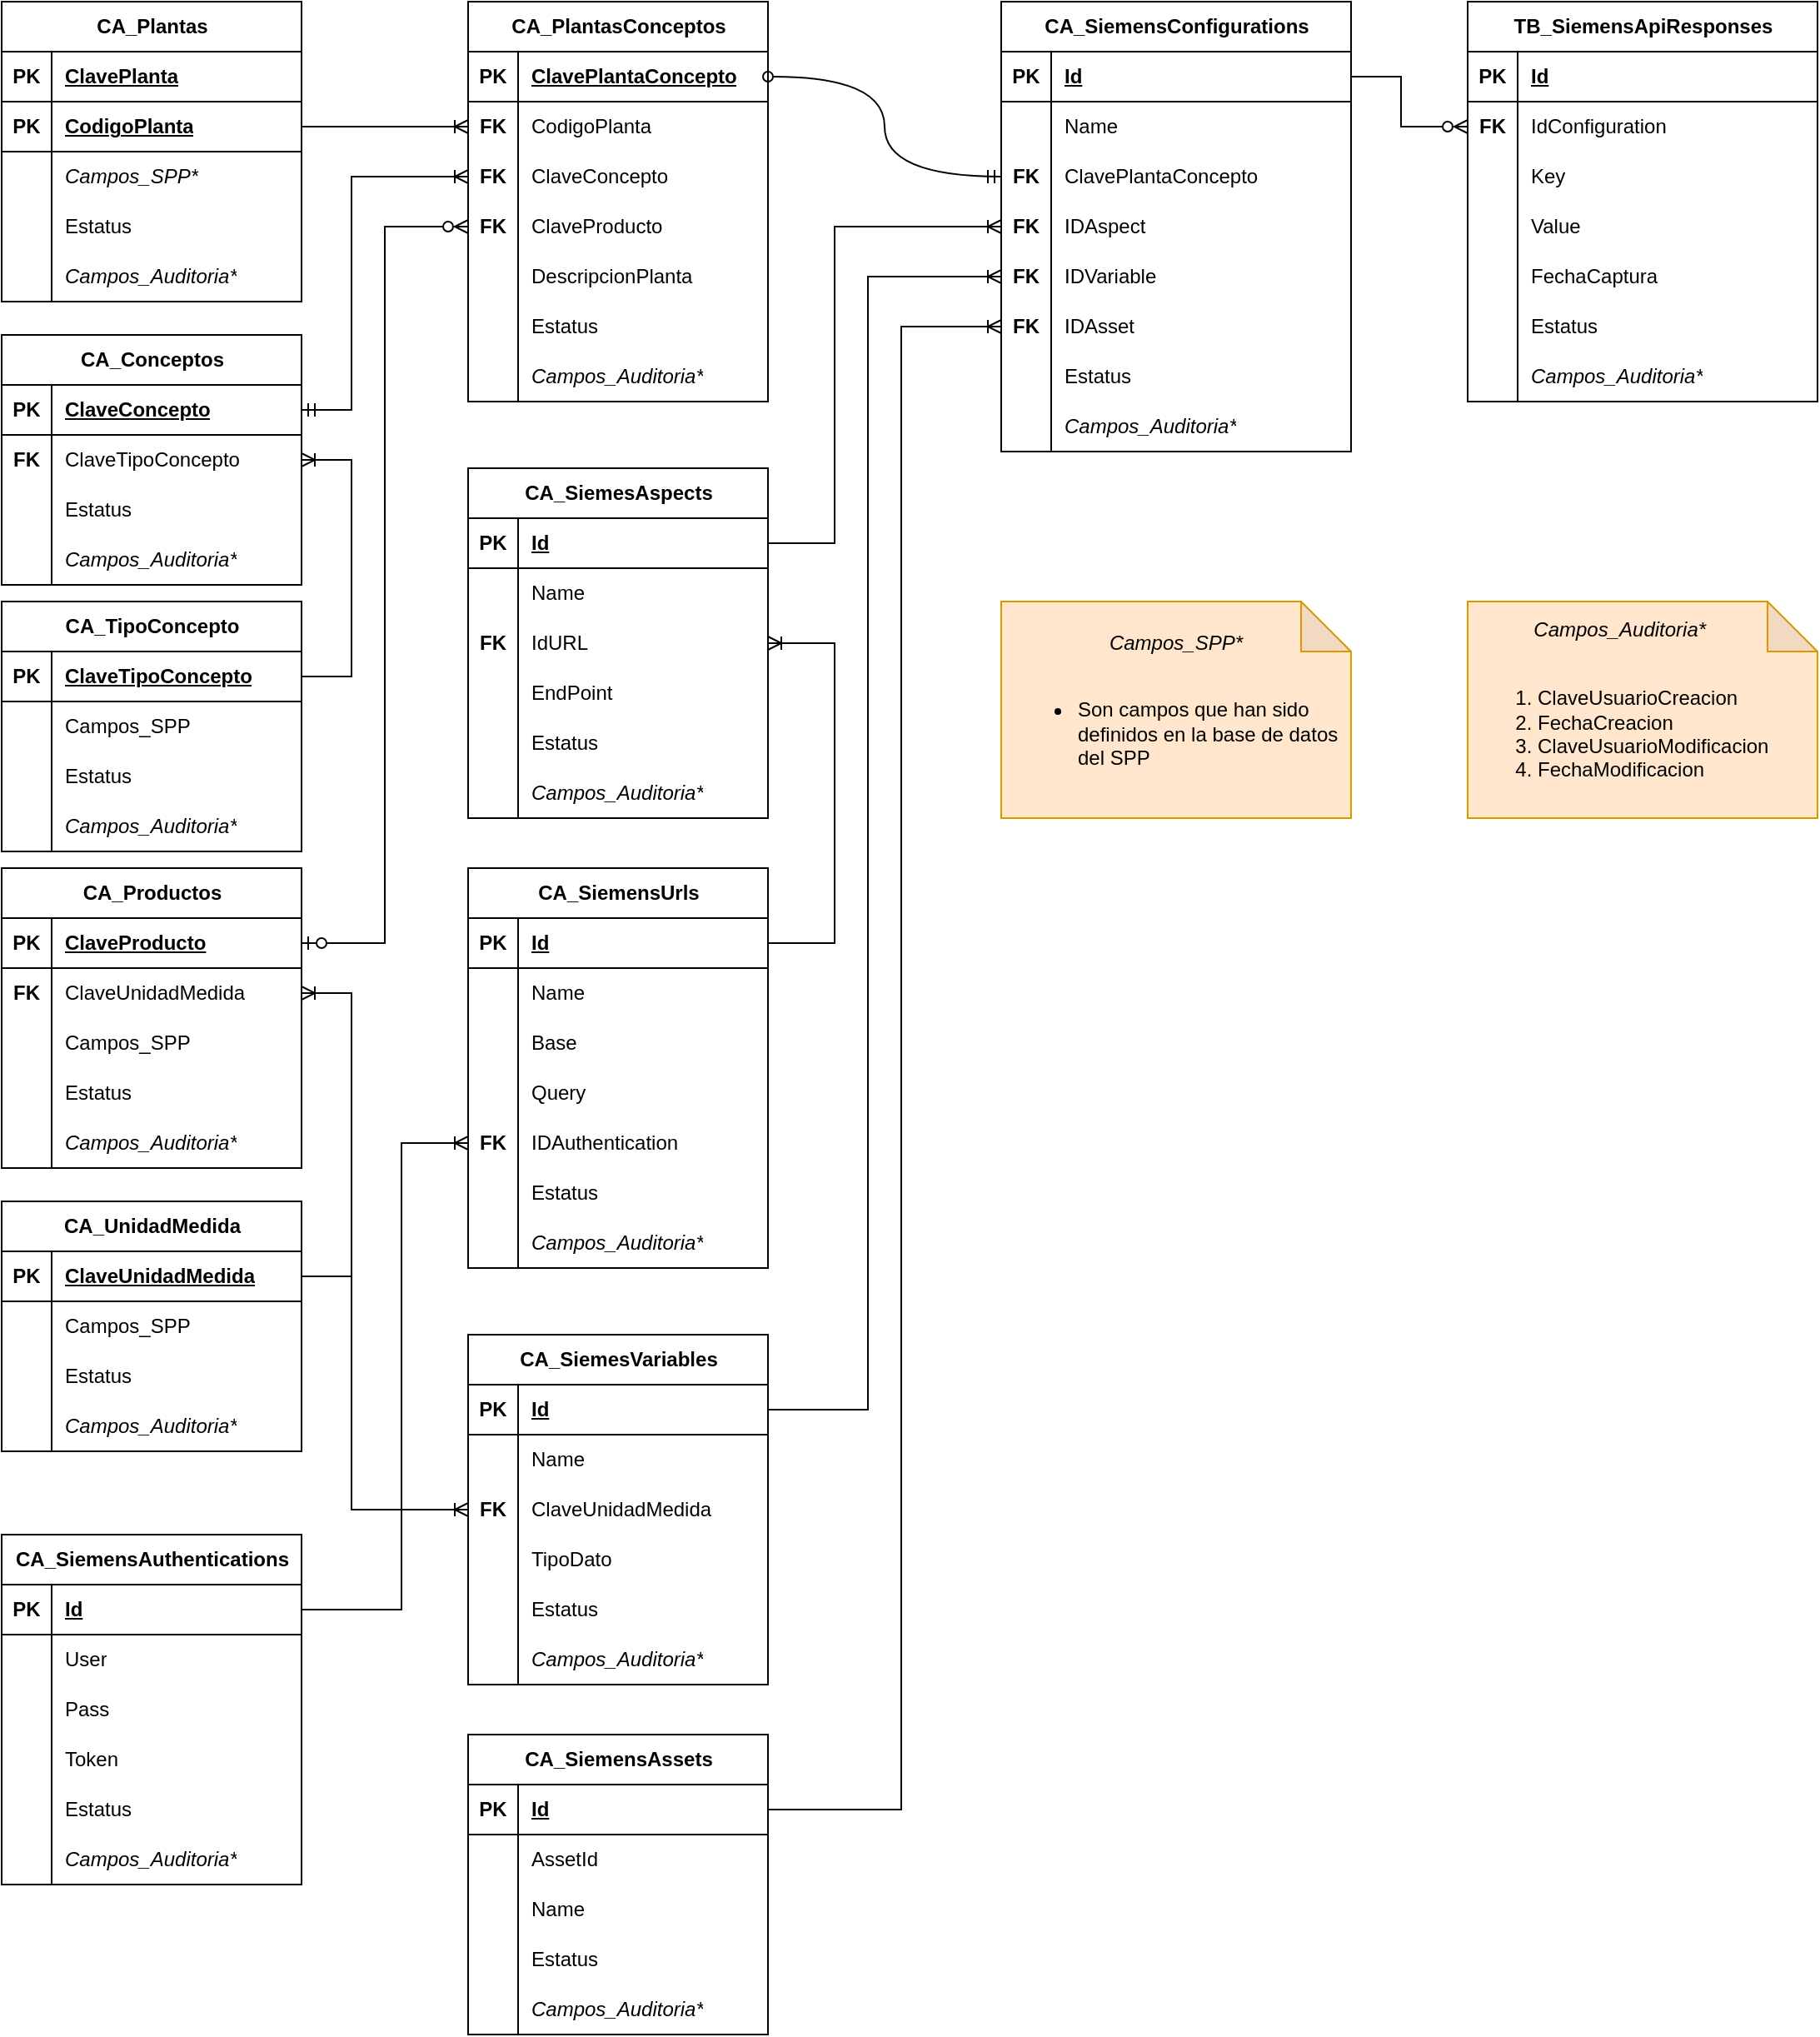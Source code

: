 <mxfile version="24.7.6">
  <diagram id="cLWz0XRwaaXMFBeByBJ3" name="Página-1">
    <mxGraphModel grid="1" page="1" gridSize="10" guides="1" tooltips="1" connect="1" arrows="1" fold="1" pageScale="1" pageWidth="1169" pageHeight="1654" math="0" shadow="0">
      <root>
        <mxCell id="0" />
        <mxCell id="1" parent="0" />
        <mxCell id="T5T2EB-pmcf0Drcwi1M4-1" value="CA_Plantas" style="shape=table;startSize=30;container=1;collapsible=1;childLayout=tableLayout;fixedRows=1;rowLines=0;fontStyle=1;align=center;resizeLast=1;html=1;" vertex="1" parent="1">
          <mxGeometry x="40" y="40" width="180" height="180" as="geometry" />
        </mxCell>
        <mxCell id="T5T2EB-pmcf0Drcwi1M4-2" value="" style="shape=tableRow;horizontal=0;startSize=0;swimlaneHead=0;swimlaneBody=0;fillColor=none;collapsible=0;dropTarget=0;points=[[0,0.5],[1,0.5]];portConstraint=eastwest;top=0;left=0;right=0;bottom=1;" vertex="1" parent="T5T2EB-pmcf0Drcwi1M4-1">
          <mxGeometry y="30" width="180" height="30" as="geometry" />
        </mxCell>
        <mxCell id="T5T2EB-pmcf0Drcwi1M4-3" value="PK" style="shape=partialRectangle;connectable=0;fillColor=none;top=0;left=0;bottom=0;right=0;fontStyle=1;overflow=hidden;whiteSpace=wrap;html=1;" vertex="1" parent="T5T2EB-pmcf0Drcwi1M4-2">
          <mxGeometry width="30" height="30" as="geometry">
            <mxRectangle width="30" height="30" as="alternateBounds" />
          </mxGeometry>
        </mxCell>
        <mxCell id="T5T2EB-pmcf0Drcwi1M4-4" value="ClavePlanta" style="shape=partialRectangle;connectable=0;fillColor=none;top=0;left=0;bottom=0;right=0;align=left;spacingLeft=6;fontStyle=5;overflow=hidden;whiteSpace=wrap;html=1;" vertex="1" parent="T5T2EB-pmcf0Drcwi1M4-2">
          <mxGeometry x="30" width="150" height="30" as="geometry">
            <mxRectangle width="150" height="30" as="alternateBounds" />
          </mxGeometry>
        </mxCell>
        <mxCell id="T5T2EB-pmcf0Drcwi1M4-171" value="" style="shape=tableRow;horizontal=0;startSize=0;swimlaneHead=0;swimlaneBody=0;fillColor=none;collapsible=0;dropTarget=0;points=[[0,0.5],[1,0.5]];portConstraint=eastwest;top=0;left=0;right=0;bottom=1;" vertex="1" parent="T5T2EB-pmcf0Drcwi1M4-1">
          <mxGeometry y="60" width="180" height="30" as="geometry" />
        </mxCell>
        <mxCell id="T5T2EB-pmcf0Drcwi1M4-172" value="PK" style="shape=partialRectangle;connectable=0;fillColor=none;top=0;left=0;bottom=0;right=0;fontStyle=1;overflow=hidden;whiteSpace=wrap;html=1;" vertex="1" parent="T5T2EB-pmcf0Drcwi1M4-171">
          <mxGeometry width="30" height="30" as="geometry">
            <mxRectangle width="30" height="30" as="alternateBounds" />
          </mxGeometry>
        </mxCell>
        <mxCell id="T5T2EB-pmcf0Drcwi1M4-173" value="CodigoPlanta" style="shape=partialRectangle;connectable=0;fillColor=none;top=0;left=0;bottom=0;right=0;align=left;spacingLeft=6;fontStyle=5;overflow=hidden;whiteSpace=wrap;html=1;" vertex="1" parent="T5T2EB-pmcf0Drcwi1M4-171">
          <mxGeometry x="30" width="150" height="30" as="geometry">
            <mxRectangle width="150" height="30" as="alternateBounds" />
          </mxGeometry>
        </mxCell>
        <mxCell id="T5T2EB-pmcf0Drcwi1M4-11" value="" style="shape=tableRow;horizontal=0;startSize=0;swimlaneHead=0;swimlaneBody=0;fillColor=none;collapsible=0;dropTarget=0;points=[[0,0.5],[1,0.5]];portConstraint=eastwest;top=0;left=0;right=0;bottom=0;" vertex="1" parent="T5T2EB-pmcf0Drcwi1M4-1">
          <mxGeometry y="90" width="180" height="30" as="geometry" />
        </mxCell>
        <mxCell id="T5T2EB-pmcf0Drcwi1M4-12" value="" style="shape=partialRectangle;connectable=0;fillColor=none;top=0;left=0;bottom=0;right=0;editable=1;overflow=hidden;whiteSpace=wrap;html=1;" vertex="1" parent="T5T2EB-pmcf0Drcwi1M4-11">
          <mxGeometry width="30" height="30" as="geometry">
            <mxRectangle width="30" height="30" as="alternateBounds" />
          </mxGeometry>
        </mxCell>
        <mxCell id="T5T2EB-pmcf0Drcwi1M4-13" value="&lt;i&gt;Campos_SPP*&lt;/i&gt;" style="shape=partialRectangle;connectable=0;fillColor=none;top=0;left=0;bottom=0;right=0;align=left;spacingLeft=6;overflow=hidden;whiteSpace=wrap;html=1;" vertex="1" parent="T5T2EB-pmcf0Drcwi1M4-11">
          <mxGeometry x="30" width="150" height="30" as="geometry">
            <mxRectangle width="150" height="30" as="alternateBounds" />
          </mxGeometry>
        </mxCell>
        <mxCell id="T5T2EB-pmcf0Drcwi1M4-15" value="" style="shape=tableRow;horizontal=0;startSize=0;swimlaneHead=0;swimlaneBody=0;fillColor=none;collapsible=0;dropTarget=0;points=[[0,0.5],[1,0.5]];portConstraint=eastwest;top=0;left=0;right=0;bottom=0;" vertex="1" parent="T5T2EB-pmcf0Drcwi1M4-1">
          <mxGeometry y="120" width="180" height="30" as="geometry" />
        </mxCell>
        <mxCell id="T5T2EB-pmcf0Drcwi1M4-16" value="" style="shape=partialRectangle;connectable=0;fillColor=none;top=0;left=0;bottom=0;right=0;editable=1;overflow=hidden;whiteSpace=wrap;html=1;" vertex="1" parent="T5T2EB-pmcf0Drcwi1M4-15">
          <mxGeometry width="30" height="30" as="geometry">
            <mxRectangle width="30" height="30" as="alternateBounds" />
          </mxGeometry>
        </mxCell>
        <mxCell id="T5T2EB-pmcf0Drcwi1M4-17" value="Estatus" style="shape=partialRectangle;connectable=0;fillColor=none;top=0;left=0;bottom=0;right=0;align=left;spacingLeft=6;overflow=hidden;whiteSpace=wrap;html=1;" vertex="1" parent="T5T2EB-pmcf0Drcwi1M4-15">
          <mxGeometry x="30" width="150" height="30" as="geometry">
            <mxRectangle width="150" height="30" as="alternateBounds" />
          </mxGeometry>
        </mxCell>
        <mxCell id="T5T2EB-pmcf0Drcwi1M4-18" value="" style="shape=tableRow;horizontal=0;startSize=0;swimlaneHead=0;swimlaneBody=0;fillColor=none;collapsible=0;dropTarget=0;points=[[0,0.5],[1,0.5]];portConstraint=eastwest;top=0;left=0;right=0;bottom=0;" vertex="1" parent="T5T2EB-pmcf0Drcwi1M4-1">
          <mxGeometry y="150" width="180" height="30" as="geometry" />
        </mxCell>
        <mxCell id="T5T2EB-pmcf0Drcwi1M4-19" value="" style="shape=partialRectangle;connectable=0;fillColor=none;top=0;left=0;bottom=0;right=0;editable=1;overflow=hidden;whiteSpace=wrap;html=1;" vertex="1" parent="T5T2EB-pmcf0Drcwi1M4-18">
          <mxGeometry width="30" height="30" as="geometry">
            <mxRectangle width="30" height="30" as="alternateBounds" />
          </mxGeometry>
        </mxCell>
        <mxCell id="T5T2EB-pmcf0Drcwi1M4-20" value="&lt;i&gt;Campos_Auditoria*&lt;/i&gt;" style="shape=partialRectangle;connectable=0;fillColor=none;top=0;left=0;bottom=0;right=0;align=left;spacingLeft=6;overflow=hidden;whiteSpace=wrap;html=1;" vertex="1" parent="T5T2EB-pmcf0Drcwi1M4-18">
          <mxGeometry x="30" width="150" height="30" as="geometry">
            <mxRectangle width="150" height="30" as="alternateBounds" />
          </mxGeometry>
        </mxCell>
        <mxCell id="T5T2EB-pmcf0Drcwi1M4-40" value="CA_Conceptos" style="shape=table;startSize=30;container=1;collapsible=1;childLayout=tableLayout;fixedRows=1;rowLines=0;fontStyle=1;align=center;resizeLast=1;html=1;" vertex="1" parent="1">
          <mxGeometry x="40" y="240" width="180" height="150" as="geometry" />
        </mxCell>
        <mxCell id="T5T2EB-pmcf0Drcwi1M4-41" value="" style="shape=tableRow;horizontal=0;startSize=0;swimlaneHead=0;swimlaneBody=0;fillColor=none;collapsible=0;dropTarget=0;points=[[0,0.5],[1,0.5]];portConstraint=eastwest;top=0;left=0;right=0;bottom=1;" vertex="1" parent="T5T2EB-pmcf0Drcwi1M4-40">
          <mxGeometry y="30" width="180" height="30" as="geometry" />
        </mxCell>
        <mxCell id="T5T2EB-pmcf0Drcwi1M4-42" value="PK" style="shape=partialRectangle;connectable=0;fillColor=none;top=0;left=0;bottom=0;right=0;fontStyle=1;overflow=hidden;whiteSpace=wrap;html=1;" vertex="1" parent="T5T2EB-pmcf0Drcwi1M4-41">
          <mxGeometry width="30" height="30" as="geometry">
            <mxRectangle width="30" height="30" as="alternateBounds" />
          </mxGeometry>
        </mxCell>
        <mxCell id="T5T2EB-pmcf0Drcwi1M4-43" value="ClaveConcepto" style="shape=partialRectangle;connectable=0;fillColor=none;top=0;left=0;bottom=0;right=0;align=left;spacingLeft=6;fontStyle=5;overflow=hidden;whiteSpace=wrap;html=1;" vertex="1" parent="T5T2EB-pmcf0Drcwi1M4-41">
          <mxGeometry x="30" width="150" height="30" as="geometry">
            <mxRectangle width="150" height="30" as="alternateBounds" />
          </mxGeometry>
        </mxCell>
        <mxCell id="T5T2EB-pmcf0Drcwi1M4-50" value="" style="shape=tableRow;horizontal=0;startSize=0;swimlaneHead=0;swimlaneBody=0;fillColor=none;collapsible=0;dropTarget=0;points=[[0,0.5],[1,0.5]];portConstraint=eastwest;top=0;left=0;right=0;bottom=0;" vertex="1" parent="T5T2EB-pmcf0Drcwi1M4-40">
          <mxGeometry y="60" width="180" height="30" as="geometry" />
        </mxCell>
        <mxCell id="T5T2EB-pmcf0Drcwi1M4-51" value="&lt;b&gt;FK&lt;/b&gt;" style="shape=partialRectangle;connectable=0;fillColor=none;top=0;left=0;bottom=0;right=0;editable=1;overflow=hidden;whiteSpace=wrap;html=1;" vertex="1" parent="T5T2EB-pmcf0Drcwi1M4-50">
          <mxGeometry width="30" height="30" as="geometry">
            <mxRectangle width="30" height="30" as="alternateBounds" />
          </mxGeometry>
        </mxCell>
        <mxCell id="T5T2EB-pmcf0Drcwi1M4-52" value="ClaveTipoConcepto" style="shape=partialRectangle;connectable=0;fillColor=none;top=0;left=0;bottom=0;right=0;align=left;spacingLeft=6;overflow=hidden;whiteSpace=wrap;html=1;" vertex="1" parent="T5T2EB-pmcf0Drcwi1M4-50">
          <mxGeometry x="30" width="150" height="30" as="geometry">
            <mxRectangle width="150" height="30" as="alternateBounds" />
          </mxGeometry>
        </mxCell>
        <mxCell id="T5T2EB-pmcf0Drcwi1M4-53" value="" style="shape=tableRow;horizontal=0;startSize=0;swimlaneHead=0;swimlaneBody=0;fillColor=none;collapsible=0;dropTarget=0;points=[[0,0.5],[1,0.5]];portConstraint=eastwest;top=0;left=0;right=0;bottom=0;" vertex="1" parent="T5T2EB-pmcf0Drcwi1M4-40">
          <mxGeometry y="90" width="180" height="30" as="geometry" />
        </mxCell>
        <mxCell id="T5T2EB-pmcf0Drcwi1M4-54" value="" style="shape=partialRectangle;connectable=0;fillColor=none;top=0;left=0;bottom=0;right=0;editable=1;overflow=hidden;whiteSpace=wrap;html=1;" vertex="1" parent="T5T2EB-pmcf0Drcwi1M4-53">
          <mxGeometry width="30" height="30" as="geometry">
            <mxRectangle width="30" height="30" as="alternateBounds" />
          </mxGeometry>
        </mxCell>
        <mxCell id="T5T2EB-pmcf0Drcwi1M4-55" value="Estatus" style="shape=partialRectangle;connectable=0;fillColor=none;top=0;left=0;bottom=0;right=0;align=left;spacingLeft=6;overflow=hidden;whiteSpace=wrap;html=1;" vertex="1" parent="T5T2EB-pmcf0Drcwi1M4-53">
          <mxGeometry x="30" width="150" height="30" as="geometry">
            <mxRectangle width="150" height="30" as="alternateBounds" />
          </mxGeometry>
        </mxCell>
        <mxCell id="T5T2EB-pmcf0Drcwi1M4-56" value="" style="shape=tableRow;horizontal=0;startSize=0;swimlaneHead=0;swimlaneBody=0;fillColor=none;collapsible=0;dropTarget=0;points=[[0,0.5],[1,0.5]];portConstraint=eastwest;top=0;left=0;right=0;bottom=0;" vertex="1" parent="T5T2EB-pmcf0Drcwi1M4-40">
          <mxGeometry y="120" width="180" height="30" as="geometry" />
        </mxCell>
        <mxCell id="T5T2EB-pmcf0Drcwi1M4-57" value="" style="shape=partialRectangle;connectable=0;fillColor=none;top=0;left=0;bottom=0;right=0;editable=1;overflow=hidden;whiteSpace=wrap;html=1;" vertex="1" parent="T5T2EB-pmcf0Drcwi1M4-56">
          <mxGeometry width="30" height="30" as="geometry">
            <mxRectangle width="30" height="30" as="alternateBounds" />
          </mxGeometry>
        </mxCell>
        <mxCell id="T5T2EB-pmcf0Drcwi1M4-58" value="&lt;i&gt;Campos_Auditoria*&lt;/i&gt;" style="shape=partialRectangle;connectable=0;fillColor=none;top=0;left=0;bottom=0;right=0;align=left;spacingLeft=6;overflow=hidden;whiteSpace=wrap;html=1;" vertex="1" parent="T5T2EB-pmcf0Drcwi1M4-56">
          <mxGeometry x="30" width="150" height="30" as="geometry">
            <mxRectangle width="150" height="30" as="alternateBounds" />
          </mxGeometry>
        </mxCell>
        <mxCell id="T5T2EB-pmcf0Drcwi1M4-60" value="CA_Productos" style="shape=table;startSize=30;container=1;collapsible=1;childLayout=tableLayout;fixedRows=1;rowLines=0;fontStyle=1;align=center;resizeLast=1;html=1;" vertex="1" parent="1">
          <mxGeometry x="40" y="560" width="180" height="180" as="geometry" />
        </mxCell>
        <mxCell id="T5T2EB-pmcf0Drcwi1M4-61" value="" style="shape=tableRow;horizontal=0;startSize=0;swimlaneHead=0;swimlaneBody=0;fillColor=none;collapsible=0;dropTarget=0;points=[[0,0.5],[1,0.5]];portConstraint=eastwest;top=0;left=0;right=0;bottom=1;" vertex="1" parent="T5T2EB-pmcf0Drcwi1M4-60">
          <mxGeometry y="30" width="180" height="30" as="geometry" />
        </mxCell>
        <mxCell id="T5T2EB-pmcf0Drcwi1M4-62" value="PK" style="shape=partialRectangle;connectable=0;fillColor=none;top=0;left=0;bottom=0;right=0;fontStyle=1;overflow=hidden;whiteSpace=wrap;html=1;" vertex="1" parent="T5T2EB-pmcf0Drcwi1M4-61">
          <mxGeometry width="30" height="30" as="geometry">
            <mxRectangle width="30" height="30" as="alternateBounds" />
          </mxGeometry>
        </mxCell>
        <mxCell id="T5T2EB-pmcf0Drcwi1M4-63" value="ClaveProducto" style="shape=partialRectangle;connectable=0;fillColor=none;top=0;left=0;bottom=0;right=0;align=left;spacingLeft=6;fontStyle=5;overflow=hidden;whiteSpace=wrap;html=1;" vertex="1" parent="T5T2EB-pmcf0Drcwi1M4-61">
          <mxGeometry x="30" width="150" height="30" as="geometry">
            <mxRectangle width="150" height="30" as="alternateBounds" />
          </mxGeometry>
        </mxCell>
        <mxCell id="T5T2EB-pmcf0Drcwi1M4-64" value="" style="shape=tableRow;horizontal=0;startSize=0;swimlaneHead=0;swimlaneBody=0;fillColor=none;collapsible=0;dropTarget=0;points=[[0,0.5],[1,0.5]];portConstraint=eastwest;top=0;left=0;right=0;bottom=0;" vertex="1" parent="T5T2EB-pmcf0Drcwi1M4-60">
          <mxGeometry y="60" width="180" height="30" as="geometry" />
        </mxCell>
        <mxCell id="T5T2EB-pmcf0Drcwi1M4-65" value="&lt;b&gt;FK&lt;/b&gt;" style="shape=partialRectangle;connectable=0;fillColor=none;top=0;left=0;bottom=0;right=0;editable=1;overflow=hidden;whiteSpace=wrap;html=1;" vertex="1" parent="T5T2EB-pmcf0Drcwi1M4-64">
          <mxGeometry width="30" height="30" as="geometry">
            <mxRectangle width="30" height="30" as="alternateBounds" />
          </mxGeometry>
        </mxCell>
        <mxCell id="T5T2EB-pmcf0Drcwi1M4-66" value="ClaveUnidadMedida" style="shape=partialRectangle;connectable=0;fillColor=none;top=0;left=0;bottom=0;right=0;align=left;spacingLeft=6;overflow=hidden;whiteSpace=wrap;html=1;" vertex="1" parent="T5T2EB-pmcf0Drcwi1M4-64">
          <mxGeometry x="30" width="150" height="30" as="geometry">
            <mxRectangle width="150" height="30" as="alternateBounds" />
          </mxGeometry>
        </mxCell>
        <mxCell id="T5T2EB-pmcf0Drcwi1M4-67" value="" style="shape=tableRow;horizontal=0;startSize=0;swimlaneHead=0;swimlaneBody=0;fillColor=none;collapsible=0;dropTarget=0;points=[[0,0.5],[1,0.5]];portConstraint=eastwest;top=0;left=0;right=0;bottom=0;" vertex="1" parent="T5T2EB-pmcf0Drcwi1M4-60">
          <mxGeometry y="90" width="180" height="30" as="geometry" />
        </mxCell>
        <mxCell id="T5T2EB-pmcf0Drcwi1M4-68" value="" style="shape=partialRectangle;connectable=0;fillColor=none;top=0;left=0;bottom=0;right=0;editable=1;overflow=hidden;whiteSpace=wrap;html=1;" vertex="1" parent="T5T2EB-pmcf0Drcwi1M4-67">
          <mxGeometry width="30" height="30" as="geometry">
            <mxRectangle width="30" height="30" as="alternateBounds" />
          </mxGeometry>
        </mxCell>
        <mxCell id="T5T2EB-pmcf0Drcwi1M4-69" value="Campos_SPP" style="shape=partialRectangle;connectable=0;fillColor=none;top=0;left=0;bottom=0;right=0;align=left;spacingLeft=6;overflow=hidden;whiteSpace=wrap;html=1;" vertex="1" parent="T5T2EB-pmcf0Drcwi1M4-67">
          <mxGeometry x="30" width="150" height="30" as="geometry">
            <mxRectangle width="150" height="30" as="alternateBounds" />
          </mxGeometry>
        </mxCell>
        <mxCell id="T5T2EB-pmcf0Drcwi1M4-70" value="" style="shape=tableRow;horizontal=0;startSize=0;swimlaneHead=0;swimlaneBody=0;fillColor=none;collapsible=0;dropTarget=0;points=[[0,0.5],[1,0.5]];portConstraint=eastwest;top=0;left=0;right=0;bottom=0;" vertex="1" parent="T5T2EB-pmcf0Drcwi1M4-60">
          <mxGeometry y="120" width="180" height="30" as="geometry" />
        </mxCell>
        <mxCell id="T5T2EB-pmcf0Drcwi1M4-71" value="" style="shape=partialRectangle;connectable=0;fillColor=none;top=0;left=0;bottom=0;right=0;editable=1;overflow=hidden;whiteSpace=wrap;html=1;" vertex="1" parent="T5T2EB-pmcf0Drcwi1M4-70">
          <mxGeometry width="30" height="30" as="geometry">
            <mxRectangle width="30" height="30" as="alternateBounds" />
          </mxGeometry>
        </mxCell>
        <mxCell id="T5T2EB-pmcf0Drcwi1M4-72" value="Estatus" style="shape=partialRectangle;connectable=0;fillColor=none;top=0;left=0;bottom=0;right=0;align=left;spacingLeft=6;overflow=hidden;whiteSpace=wrap;html=1;" vertex="1" parent="T5T2EB-pmcf0Drcwi1M4-70">
          <mxGeometry x="30" width="150" height="30" as="geometry">
            <mxRectangle width="150" height="30" as="alternateBounds" />
          </mxGeometry>
        </mxCell>
        <mxCell id="T5T2EB-pmcf0Drcwi1M4-219" value="" style="shape=tableRow;horizontal=0;startSize=0;swimlaneHead=0;swimlaneBody=0;fillColor=none;collapsible=0;dropTarget=0;points=[[0,0.5],[1,0.5]];portConstraint=eastwest;top=0;left=0;right=0;bottom=0;" vertex="1" parent="T5T2EB-pmcf0Drcwi1M4-60">
          <mxGeometry y="150" width="180" height="30" as="geometry" />
        </mxCell>
        <mxCell id="T5T2EB-pmcf0Drcwi1M4-220" value="" style="shape=partialRectangle;connectable=0;fillColor=none;top=0;left=0;bottom=0;right=0;editable=1;overflow=hidden;whiteSpace=wrap;html=1;" vertex="1" parent="T5T2EB-pmcf0Drcwi1M4-219">
          <mxGeometry width="30" height="30" as="geometry">
            <mxRectangle width="30" height="30" as="alternateBounds" />
          </mxGeometry>
        </mxCell>
        <mxCell id="T5T2EB-pmcf0Drcwi1M4-221" value="&lt;i&gt;Campos_Auditoria*&lt;/i&gt;" style="shape=partialRectangle;connectable=0;fillColor=none;top=0;left=0;bottom=0;right=0;align=left;spacingLeft=6;overflow=hidden;whiteSpace=wrap;html=1;" vertex="1" parent="T5T2EB-pmcf0Drcwi1M4-219">
          <mxGeometry x="30" width="150" height="30" as="geometry">
            <mxRectangle width="150" height="30" as="alternateBounds" />
          </mxGeometry>
        </mxCell>
        <mxCell id="T5T2EB-pmcf0Drcwi1M4-73" value="CA_SiemesAspects" style="shape=table;startSize=30;container=1;collapsible=1;childLayout=tableLayout;fixedRows=1;rowLines=0;fontStyle=1;align=center;resizeLast=1;html=1;" vertex="1" parent="1">
          <mxGeometry x="320" y="320" width="180" height="210" as="geometry" />
        </mxCell>
        <mxCell id="T5T2EB-pmcf0Drcwi1M4-74" value="" style="shape=tableRow;horizontal=0;startSize=0;swimlaneHead=0;swimlaneBody=0;fillColor=none;collapsible=0;dropTarget=0;points=[[0,0.5],[1,0.5]];portConstraint=eastwest;top=0;left=0;right=0;bottom=1;" vertex="1" parent="T5T2EB-pmcf0Drcwi1M4-73">
          <mxGeometry y="30" width="180" height="30" as="geometry" />
        </mxCell>
        <mxCell id="T5T2EB-pmcf0Drcwi1M4-75" value="PK" style="shape=partialRectangle;connectable=0;fillColor=none;top=0;left=0;bottom=0;right=0;fontStyle=1;overflow=hidden;whiteSpace=wrap;html=1;" vertex="1" parent="T5T2EB-pmcf0Drcwi1M4-74">
          <mxGeometry width="30" height="30" as="geometry">
            <mxRectangle width="30" height="30" as="alternateBounds" />
          </mxGeometry>
        </mxCell>
        <mxCell id="T5T2EB-pmcf0Drcwi1M4-76" value="Id" style="shape=partialRectangle;connectable=0;fillColor=none;top=0;left=0;bottom=0;right=0;align=left;spacingLeft=6;fontStyle=5;overflow=hidden;whiteSpace=wrap;html=1;" vertex="1" parent="T5T2EB-pmcf0Drcwi1M4-74">
          <mxGeometry x="30" width="150" height="30" as="geometry">
            <mxRectangle width="150" height="30" as="alternateBounds" />
          </mxGeometry>
        </mxCell>
        <mxCell id="T5T2EB-pmcf0Drcwi1M4-77" value="" style="shape=tableRow;horizontal=0;startSize=0;swimlaneHead=0;swimlaneBody=0;fillColor=none;collapsible=0;dropTarget=0;points=[[0,0.5],[1,0.5]];portConstraint=eastwest;top=0;left=0;right=0;bottom=0;" vertex="1" parent="T5T2EB-pmcf0Drcwi1M4-73">
          <mxGeometry y="60" width="180" height="30" as="geometry" />
        </mxCell>
        <mxCell id="T5T2EB-pmcf0Drcwi1M4-78" value="" style="shape=partialRectangle;connectable=0;fillColor=none;top=0;left=0;bottom=0;right=0;editable=1;overflow=hidden;whiteSpace=wrap;html=1;" vertex="1" parent="T5T2EB-pmcf0Drcwi1M4-77">
          <mxGeometry width="30" height="30" as="geometry">
            <mxRectangle width="30" height="30" as="alternateBounds" />
          </mxGeometry>
        </mxCell>
        <mxCell id="T5T2EB-pmcf0Drcwi1M4-79" value="Name" style="shape=partialRectangle;connectable=0;fillColor=none;top=0;left=0;bottom=0;right=0;align=left;spacingLeft=6;overflow=hidden;whiteSpace=wrap;html=1;" vertex="1" parent="T5T2EB-pmcf0Drcwi1M4-77">
          <mxGeometry x="30" width="150" height="30" as="geometry">
            <mxRectangle width="150" height="30" as="alternateBounds" />
          </mxGeometry>
        </mxCell>
        <mxCell id="AZznspk7FMUvOAzMjy1z-43" value="" style="shape=tableRow;horizontal=0;startSize=0;swimlaneHead=0;swimlaneBody=0;fillColor=none;collapsible=0;dropTarget=0;points=[[0,0.5],[1,0.5]];portConstraint=eastwest;top=0;left=0;right=0;bottom=0;" vertex="1" parent="T5T2EB-pmcf0Drcwi1M4-73">
          <mxGeometry y="90" width="180" height="30" as="geometry" />
        </mxCell>
        <mxCell id="AZznspk7FMUvOAzMjy1z-44" value="&lt;b&gt;FK&lt;/b&gt;" style="shape=partialRectangle;connectable=0;fillColor=none;top=0;left=0;bottom=0;right=0;editable=1;overflow=hidden;whiteSpace=wrap;html=1;" vertex="1" parent="AZznspk7FMUvOAzMjy1z-43">
          <mxGeometry width="30" height="30" as="geometry">
            <mxRectangle width="30" height="30" as="alternateBounds" />
          </mxGeometry>
        </mxCell>
        <mxCell id="AZznspk7FMUvOAzMjy1z-45" value="IdURL" style="shape=partialRectangle;connectable=0;fillColor=none;top=0;left=0;bottom=0;right=0;align=left;spacingLeft=6;overflow=hidden;whiteSpace=wrap;html=1;" vertex="1" parent="AZznspk7FMUvOAzMjy1z-43">
          <mxGeometry x="30" width="150" height="30" as="geometry">
            <mxRectangle width="150" height="30" as="alternateBounds" />
          </mxGeometry>
        </mxCell>
        <mxCell id="T5T2EB-pmcf0Drcwi1M4-246" value="" style="shape=tableRow;horizontal=0;startSize=0;swimlaneHead=0;swimlaneBody=0;fillColor=none;collapsible=0;dropTarget=0;points=[[0,0.5],[1,0.5]];portConstraint=eastwest;top=0;left=0;right=0;bottom=0;" vertex="1" parent="T5T2EB-pmcf0Drcwi1M4-73">
          <mxGeometry y="120" width="180" height="30" as="geometry" />
        </mxCell>
        <mxCell id="T5T2EB-pmcf0Drcwi1M4-247" value="" style="shape=partialRectangle;connectable=0;fillColor=none;top=0;left=0;bottom=0;right=0;editable=1;overflow=hidden;whiteSpace=wrap;html=1;" vertex="1" parent="T5T2EB-pmcf0Drcwi1M4-246">
          <mxGeometry width="30" height="30" as="geometry">
            <mxRectangle width="30" height="30" as="alternateBounds" />
          </mxGeometry>
        </mxCell>
        <mxCell id="T5T2EB-pmcf0Drcwi1M4-248" value="EndPoint" style="shape=partialRectangle;connectable=0;fillColor=none;top=0;left=0;bottom=0;right=0;align=left;spacingLeft=6;overflow=hidden;whiteSpace=wrap;html=1;" vertex="1" parent="T5T2EB-pmcf0Drcwi1M4-246">
          <mxGeometry x="30" width="150" height="30" as="geometry">
            <mxRectangle width="150" height="30" as="alternateBounds" />
          </mxGeometry>
        </mxCell>
        <mxCell id="T5T2EB-pmcf0Drcwi1M4-80" value="" style="shape=tableRow;horizontal=0;startSize=0;swimlaneHead=0;swimlaneBody=0;fillColor=none;collapsible=0;dropTarget=0;points=[[0,0.5],[1,0.5]];portConstraint=eastwest;top=0;left=0;right=0;bottom=0;" vertex="1" parent="T5T2EB-pmcf0Drcwi1M4-73">
          <mxGeometry y="150" width="180" height="30" as="geometry" />
        </mxCell>
        <mxCell id="T5T2EB-pmcf0Drcwi1M4-81" value="" style="shape=partialRectangle;connectable=0;fillColor=none;top=0;left=0;bottom=0;right=0;editable=1;overflow=hidden;whiteSpace=wrap;html=1;" vertex="1" parent="T5T2EB-pmcf0Drcwi1M4-80">
          <mxGeometry width="30" height="30" as="geometry">
            <mxRectangle width="30" height="30" as="alternateBounds" />
          </mxGeometry>
        </mxCell>
        <mxCell id="T5T2EB-pmcf0Drcwi1M4-82" value="Estatus" style="shape=partialRectangle;connectable=0;fillColor=none;top=0;left=0;bottom=0;right=0;align=left;spacingLeft=6;overflow=hidden;whiteSpace=wrap;html=1;" vertex="1" parent="T5T2EB-pmcf0Drcwi1M4-80">
          <mxGeometry x="30" width="150" height="30" as="geometry">
            <mxRectangle width="150" height="30" as="alternateBounds" />
          </mxGeometry>
        </mxCell>
        <mxCell id="T5T2EB-pmcf0Drcwi1M4-83" value="" style="shape=tableRow;horizontal=0;startSize=0;swimlaneHead=0;swimlaneBody=0;fillColor=none;collapsible=0;dropTarget=0;points=[[0,0.5],[1,0.5]];portConstraint=eastwest;top=0;left=0;right=0;bottom=0;" vertex="1" parent="T5T2EB-pmcf0Drcwi1M4-73">
          <mxGeometry y="180" width="180" height="30" as="geometry" />
        </mxCell>
        <mxCell id="T5T2EB-pmcf0Drcwi1M4-84" value="" style="shape=partialRectangle;connectable=0;fillColor=none;top=0;left=0;bottom=0;right=0;editable=1;overflow=hidden;whiteSpace=wrap;html=1;" vertex="1" parent="T5T2EB-pmcf0Drcwi1M4-83">
          <mxGeometry width="30" height="30" as="geometry">
            <mxRectangle width="30" height="30" as="alternateBounds" />
          </mxGeometry>
        </mxCell>
        <mxCell id="T5T2EB-pmcf0Drcwi1M4-85" value="&lt;i&gt;Campos_Auditoria*&lt;/i&gt;" style="shape=partialRectangle;connectable=0;fillColor=none;top=0;left=0;bottom=0;right=0;align=left;spacingLeft=6;overflow=hidden;whiteSpace=wrap;html=1;" vertex="1" parent="T5T2EB-pmcf0Drcwi1M4-83">
          <mxGeometry x="30" width="150" height="30" as="geometry">
            <mxRectangle width="150" height="30" as="alternateBounds" />
          </mxGeometry>
        </mxCell>
        <mxCell id="T5T2EB-pmcf0Drcwi1M4-86" value="CA_SiemesVariables" style="shape=table;startSize=30;container=1;collapsible=1;childLayout=tableLayout;fixedRows=1;rowLines=0;fontStyle=1;align=center;resizeLast=1;html=1;" vertex="1" parent="1">
          <mxGeometry x="320" y="840" width="180" height="210" as="geometry" />
        </mxCell>
        <mxCell id="T5T2EB-pmcf0Drcwi1M4-87" value="" style="shape=tableRow;horizontal=0;startSize=0;swimlaneHead=0;swimlaneBody=0;fillColor=none;collapsible=0;dropTarget=0;points=[[0,0.5],[1,0.5]];portConstraint=eastwest;top=0;left=0;right=0;bottom=1;" vertex="1" parent="T5T2EB-pmcf0Drcwi1M4-86">
          <mxGeometry y="30" width="180" height="30" as="geometry" />
        </mxCell>
        <mxCell id="T5T2EB-pmcf0Drcwi1M4-88" value="PK" style="shape=partialRectangle;connectable=0;fillColor=none;top=0;left=0;bottom=0;right=0;fontStyle=1;overflow=hidden;whiteSpace=wrap;html=1;" vertex="1" parent="T5T2EB-pmcf0Drcwi1M4-87">
          <mxGeometry width="30" height="30" as="geometry">
            <mxRectangle width="30" height="30" as="alternateBounds" />
          </mxGeometry>
        </mxCell>
        <mxCell id="T5T2EB-pmcf0Drcwi1M4-89" value="Id" style="shape=partialRectangle;connectable=0;fillColor=none;top=0;left=0;bottom=0;right=0;align=left;spacingLeft=6;fontStyle=5;overflow=hidden;whiteSpace=wrap;html=1;" vertex="1" parent="T5T2EB-pmcf0Drcwi1M4-87">
          <mxGeometry x="30" width="150" height="30" as="geometry">
            <mxRectangle width="150" height="30" as="alternateBounds" />
          </mxGeometry>
        </mxCell>
        <mxCell id="T5T2EB-pmcf0Drcwi1M4-90" value="" style="shape=tableRow;horizontal=0;startSize=0;swimlaneHead=0;swimlaneBody=0;fillColor=none;collapsible=0;dropTarget=0;points=[[0,0.5],[1,0.5]];portConstraint=eastwest;top=0;left=0;right=0;bottom=0;" vertex="1" parent="T5T2EB-pmcf0Drcwi1M4-86">
          <mxGeometry y="60" width="180" height="30" as="geometry" />
        </mxCell>
        <mxCell id="T5T2EB-pmcf0Drcwi1M4-91" value="" style="shape=partialRectangle;connectable=0;fillColor=none;top=0;left=0;bottom=0;right=0;editable=1;overflow=hidden;whiteSpace=wrap;html=1;" vertex="1" parent="T5T2EB-pmcf0Drcwi1M4-90">
          <mxGeometry width="30" height="30" as="geometry">
            <mxRectangle width="30" height="30" as="alternateBounds" />
          </mxGeometry>
        </mxCell>
        <mxCell id="T5T2EB-pmcf0Drcwi1M4-92" value="Name" style="shape=partialRectangle;connectable=0;fillColor=none;top=0;left=0;bottom=0;right=0;align=left;spacingLeft=6;overflow=hidden;whiteSpace=wrap;html=1;" vertex="1" parent="T5T2EB-pmcf0Drcwi1M4-90">
          <mxGeometry x="30" width="150" height="30" as="geometry">
            <mxRectangle width="150" height="30" as="alternateBounds" />
          </mxGeometry>
        </mxCell>
        <mxCell id="AZznspk7FMUvOAzMjy1z-46" value="" style="shape=tableRow;horizontal=0;startSize=0;swimlaneHead=0;swimlaneBody=0;fillColor=none;collapsible=0;dropTarget=0;points=[[0,0.5],[1,0.5]];portConstraint=eastwest;top=0;left=0;right=0;bottom=0;" vertex="1" parent="T5T2EB-pmcf0Drcwi1M4-86">
          <mxGeometry y="90" width="180" height="30" as="geometry" />
        </mxCell>
        <mxCell id="AZznspk7FMUvOAzMjy1z-47" value="&lt;b&gt;FK&lt;/b&gt;" style="shape=partialRectangle;connectable=0;fillColor=none;top=0;left=0;bottom=0;right=0;editable=1;overflow=hidden;whiteSpace=wrap;html=1;" vertex="1" parent="AZznspk7FMUvOAzMjy1z-46">
          <mxGeometry width="30" height="30" as="geometry">
            <mxRectangle width="30" height="30" as="alternateBounds" />
          </mxGeometry>
        </mxCell>
        <mxCell id="AZznspk7FMUvOAzMjy1z-48" value="ClaveUnidadMedida" style="shape=partialRectangle;connectable=0;fillColor=none;top=0;left=0;bottom=0;right=0;align=left;spacingLeft=6;overflow=hidden;whiteSpace=wrap;html=1;" vertex="1" parent="AZznspk7FMUvOAzMjy1z-46">
          <mxGeometry x="30" width="150" height="30" as="geometry">
            <mxRectangle width="150" height="30" as="alternateBounds" />
          </mxGeometry>
        </mxCell>
        <mxCell id="AZznspk7FMUvOAzMjy1z-50" value="" style="shape=tableRow;horizontal=0;startSize=0;swimlaneHead=0;swimlaneBody=0;fillColor=none;collapsible=0;dropTarget=0;points=[[0,0.5],[1,0.5]];portConstraint=eastwest;top=0;left=0;right=0;bottom=0;" vertex="1" parent="T5T2EB-pmcf0Drcwi1M4-86">
          <mxGeometry y="120" width="180" height="30" as="geometry" />
        </mxCell>
        <mxCell id="AZznspk7FMUvOAzMjy1z-51" value="" style="shape=partialRectangle;connectable=0;fillColor=none;top=0;left=0;bottom=0;right=0;editable=1;overflow=hidden;whiteSpace=wrap;html=1;" vertex="1" parent="AZznspk7FMUvOAzMjy1z-50">
          <mxGeometry width="30" height="30" as="geometry">
            <mxRectangle width="30" height="30" as="alternateBounds" />
          </mxGeometry>
        </mxCell>
        <mxCell id="AZznspk7FMUvOAzMjy1z-52" value="TipoDato" style="shape=partialRectangle;connectable=0;fillColor=none;top=0;left=0;bottom=0;right=0;align=left;spacingLeft=6;overflow=hidden;whiteSpace=wrap;html=1;" vertex="1" parent="AZznspk7FMUvOAzMjy1z-50">
          <mxGeometry x="30" width="150" height="30" as="geometry">
            <mxRectangle width="150" height="30" as="alternateBounds" />
          </mxGeometry>
        </mxCell>
        <mxCell id="T5T2EB-pmcf0Drcwi1M4-93" value="" style="shape=tableRow;horizontal=0;startSize=0;swimlaneHead=0;swimlaneBody=0;fillColor=none;collapsible=0;dropTarget=0;points=[[0,0.5],[1,0.5]];portConstraint=eastwest;top=0;left=0;right=0;bottom=0;" vertex="1" parent="T5T2EB-pmcf0Drcwi1M4-86">
          <mxGeometry y="150" width="180" height="30" as="geometry" />
        </mxCell>
        <mxCell id="T5T2EB-pmcf0Drcwi1M4-94" value="" style="shape=partialRectangle;connectable=0;fillColor=none;top=0;left=0;bottom=0;right=0;editable=1;overflow=hidden;whiteSpace=wrap;html=1;" vertex="1" parent="T5T2EB-pmcf0Drcwi1M4-93">
          <mxGeometry width="30" height="30" as="geometry">
            <mxRectangle width="30" height="30" as="alternateBounds" />
          </mxGeometry>
        </mxCell>
        <mxCell id="T5T2EB-pmcf0Drcwi1M4-95" value="Estatus" style="shape=partialRectangle;connectable=0;fillColor=none;top=0;left=0;bottom=0;right=0;align=left;spacingLeft=6;overflow=hidden;whiteSpace=wrap;html=1;" vertex="1" parent="T5T2EB-pmcf0Drcwi1M4-93">
          <mxGeometry x="30" width="150" height="30" as="geometry">
            <mxRectangle width="150" height="30" as="alternateBounds" />
          </mxGeometry>
        </mxCell>
        <mxCell id="T5T2EB-pmcf0Drcwi1M4-96" value="" style="shape=tableRow;horizontal=0;startSize=0;swimlaneHead=0;swimlaneBody=0;fillColor=none;collapsible=0;dropTarget=0;points=[[0,0.5],[1,0.5]];portConstraint=eastwest;top=0;left=0;right=0;bottom=0;" vertex="1" parent="T5T2EB-pmcf0Drcwi1M4-86">
          <mxGeometry y="180" width="180" height="30" as="geometry" />
        </mxCell>
        <mxCell id="T5T2EB-pmcf0Drcwi1M4-97" value="" style="shape=partialRectangle;connectable=0;fillColor=none;top=0;left=0;bottom=0;right=0;editable=1;overflow=hidden;whiteSpace=wrap;html=1;" vertex="1" parent="T5T2EB-pmcf0Drcwi1M4-96">
          <mxGeometry width="30" height="30" as="geometry">
            <mxRectangle width="30" height="30" as="alternateBounds" />
          </mxGeometry>
        </mxCell>
        <mxCell id="T5T2EB-pmcf0Drcwi1M4-98" value="&lt;i&gt;Campos_Auditoria*&lt;/i&gt;" style="shape=partialRectangle;connectable=0;fillColor=none;top=0;left=0;bottom=0;right=0;align=left;spacingLeft=6;overflow=hidden;whiteSpace=wrap;html=1;" vertex="1" parent="T5T2EB-pmcf0Drcwi1M4-96">
          <mxGeometry x="30" width="150" height="30" as="geometry">
            <mxRectangle width="150" height="30" as="alternateBounds" />
          </mxGeometry>
        </mxCell>
        <mxCell id="T5T2EB-pmcf0Drcwi1M4-99" value="CA_SiemensAssets" style="shape=table;startSize=30;container=1;collapsible=1;childLayout=tableLayout;fixedRows=1;rowLines=0;fontStyle=1;align=center;resizeLast=1;html=1;" vertex="1" parent="1">
          <mxGeometry x="320" y="1080" width="180" height="180" as="geometry" />
        </mxCell>
        <mxCell id="T5T2EB-pmcf0Drcwi1M4-100" value="" style="shape=tableRow;horizontal=0;startSize=0;swimlaneHead=0;swimlaneBody=0;fillColor=none;collapsible=0;dropTarget=0;points=[[0,0.5],[1,0.5]];portConstraint=eastwest;top=0;left=0;right=0;bottom=1;" vertex="1" parent="T5T2EB-pmcf0Drcwi1M4-99">
          <mxGeometry y="30" width="180" height="30" as="geometry" />
        </mxCell>
        <mxCell id="T5T2EB-pmcf0Drcwi1M4-101" value="PK" style="shape=partialRectangle;connectable=0;fillColor=none;top=0;left=0;bottom=0;right=0;fontStyle=1;overflow=hidden;whiteSpace=wrap;html=1;" vertex="1" parent="T5T2EB-pmcf0Drcwi1M4-100">
          <mxGeometry width="30" height="30" as="geometry">
            <mxRectangle width="30" height="30" as="alternateBounds" />
          </mxGeometry>
        </mxCell>
        <mxCell id="T5T2EB-pmcf0Drcwi1M4-102" value="Id" style="shape=partialRectangle;connectable=0;fillColor=none;top=0;left=0;bottom=0;right=0;align=left;spacingLeft=6;fontStyle=5;overflow=hidden;whiteSpace=wrap;html=1;" vertex="1" parent="T5T2EB-pmcf0Drcwi1M4-100">
          <mxGeometry x="30" width="150" height="30" as="geometry">
            <mxRectangle width="150" height="30" as="alternateBounds" />
          </mxGeometry>
        </mxCell>
        <mxCell id="T5T2EB-pmcf0Drcwi1M4-103" value="" style="shape=tableRow;horizontal=0;startSize=0;swimlaneHead=0;swimlaneBody=0;fillColor=none;collapsible=0;dropTarget=0;points=[[0,0.5],[1,0.5]];portConstraint=eastwest;top=0;left=0;right=0;bottom=0;" vertex="1" parent="T5T2EB-pmcf0Drcwi1M4-99">
          <mxGeometry y="60" width="180" height="30" as="geometry" />
        </mxCell>
        <mxCell id="T5T2EB-pmcf0Drcwi1M4-104" value="" style="shape=partialRectangle;connectable=0;fillColor=none;top=0;left=0;bottom=0;right=0;editable=1;overflow=hidden;whiteSpace=wrap;html=1;" vertex="1" parent="T5T2EB-pmcf0Drcwi1M4-103">
          <mxGeometry width="30" height="30" as="geometry">
            <mxRectangle width="30" height="30" as="alternateBounds" />
          </mxGeometry>
        </mxCell>
        <mxCell id="T5T2EB-pmcf0Drcwi1M4-105" value="AssetId" style="shape=partialRectangle;connectable=0;fillColor=none;top=0;left=0;bottom=0;right=0;align=left;spacingLeft=6;overflow=hidden;whiteSpace=wrap;html=1;" vertex="1" parent="T5T2EB-pmcf0Drcwi1M4-103">
          <mxGeometry x="30" width="150" height="30" as="geometry">
            <mxRectangle width="150" height="30" as="alternateBounds" />
          </mxGeometry>
        </mxCell>
        <mxCell id="T5T2EB-pmcf0Drcwi1M4-298" value="" style="shape=tableRow;horizontal=0;startSize=0;swimlaneHead=0;swimlaneBody=0;fillColor=none;collapsible=0;dropTarget=0;points=[[0,0.5],[1,0.5]];portConstraint=eastwest;top=0;left=0;right=0;bottom=0;" vertex="1" parent="T5T2EB-pmcf0Drcwi1M4-99">
          <mxGeometry y="90" width="180" height="30" as="geometry" />
        </mxCell>
        <mxCell id="T5T2EB-pmcf0Drcwi1M4-299" value="" style="shape=partialRectangle;connectable=0;fillColor=none;top=0;left=0;bottom=0;right=0;editable=1;overflow=hidden;whiteSpace=wrap;html=1;" vertex="1" parent="T5T2EB-pmcf0Drcwi1M4-298">
          <mxGeometry width="30" height="30" as="geometry">
            <mxRectangle width="30" height="30" as="alternateBounds" />
          </mxGeometry>
        </mxCell>
        <mxCell id="T5T2EB-pmcf0Drcwi1M4-300" value="Name" style="shape=partialRectangle;connectable=0;fillColor=none;top=0;left=0;bottom=0;right=0;align=left;spacingLeft=6;overflow=hidden;whiteSpace=wrap;html=1;" vertex="1" parent="T5T2EB-pmcf0Drcwi1M4-298">
          <mxGeometry x="30" width="150" height="30" as="geometry">
            <mxRectangle width="150" height="30" as="alternateBounds" />
          </mxGeometry>
        </mxCell>
        <mxCell id="T5T2EB-pmcf0Drcwi1M4-106" value="" style="shape=tableRow;horizontal=0;startSize=0;swimlaneHead=0;swimlaneBody=0;fillColor=none;collapsible=0;dropTarget=0;points=[[0,0.5],[1,0.5]];portConstraint=eastwest;top=0;left=0;right=0;bottom=0;" vertex="1" parent="T5T2EB-pmcf0Drcwi1M4-99">
          <mxGeometry y="120" width="180" height="30" as="geometry" />
        </mxCell>
        <mxCell id="T5T2EB-pmcf0Drcwi1M4-107" value="" style="shape=partialRectangle;connectable=0;fillColor=none;top=0;left=0;bottom=0;right=0;editable=1;overflow=hidden;whiteSpace=wrap;html=1;" vertex="1" parent="T5T2EB-pmcf0Drcwi1M4-106">
          <mxGeometry width="30" height="30" as="geometry">
            <mxRectangle width="30" height="30" as="alternateBounds" />
          </mxGeometry>
        </mxCell>
        <mxCell id="T5T2EB-pmcf0Drcwi1M4-108" value="Estatus" style="shape=partialRectangle;connectable=0;fillColor=none;top=0;left=0;bottom=0;right=0;align=left;spacingLeft=6;overflow=hidden;whiteSpace=wrap;html=1;" vertex="1" parent="T5T2EB-pmcf0Drcwi1M4-106">
          <mxGeometry x="30" width="150" height="30" as="geometry">
            <mxRectangle width="150" height="30" as="alternateBounds" />
          </mxGeometry>
        </mxCell>
        <mxCell id="T5T2EB-pmcf0Drcwi1M4-109" value="" style="shape=tableRow;horizontal=0;startSize=0;swimlaneHead=0;swimlaneBody=0;fillColor=none;collapsible=0;dropTarget=0;points=[[0,0.5],[1,0.5]];portConstraint=eastwest;top=0;left=0;right=0;bottom=0;" vertex="1" parent="T5T2EB-pmcf0Drcwi1M4-99">
          <mxGeometry y="150" width="180" height="30" as="geometry" />
        </mxCell>
        <mxCell id="T5T2EB-pmcf0Drcwi1M4-110" value="" style="shape=partialRectangle;connectable=0;fillColor=none;top=0;left=0;bottom=0;right=0;editable=1;overflow=hidden;whiteSpace=wrap;html=1;" vertex="1" parent="T5T2EB-pmcf0Drcwi1M4-109">
          <mxGeometry width="30" height="30" as="geometry">
            <mxRectangle width="30" height="30" as="alternateBounds" />
          </mxGeometry>
        </mxCell>
        <mxCell id="T5T2EB-pmcf0Drcwi1M4-111" value="&lt;i&gt;Campos_Auditoria*&lt;/i&gt;" style="shape=partialRectangle;connectable=0;fillColor=none;top=0;left=0;bottom=0;right=0;align=left;spacingLeft=6;overflow=hidden;whiteSpace=wrap;html=1;" vertex="1" parent="T5T2EB-pmcf0Drcwi1M4-109">
          <mxGeometry x="30" width="150" height="30" as="geometry">
            <mxRectangle width="150" height="30" as="alternateBounds" />
          </mxGeometry>
        </mxCell>
        <mxCell id="T5T2EB-pmcf0Drcwi1M4-126" value="CA_PlantasConceptos" style="shape=table;startSize=30;container=1;collapsible=1;childLayout=tableLayout;fixedRows=1;rowLines=0;fontStyle=1;align=center;resizeLast=1;html=1;" vertex="1" parent="1">
          <mxGeometry x="320" y="40" width="180" height="240" as="geometry" />
        </mxCell>
        <mxCell id="T5T2EB-pmcf0Drcwi1M4-127" value="" style="shape=tableRow;horizontal=0;startSize=0;swimlaneHead=0;swimlaneBody=0;fillColor=none;collapsible=0;dropTarget=0;points=[[0,0.5],[1,0.5]];portConstraint=eastwest;top=0;left=0;right=0;bottom=1;" vertex="1" parent="T5T2EB-pmcf0Drcwi1M4-126">
          <mxGeometry y="30" width="180" height="30" as="geometry" />
        </mxCell>
        <mxCell id="T5T2EB-pmcf0Drcwi1M4-128" value="PK" style="shape=partialRectangle;connectable=0;fillColor=none;top=0;left=0;bottom=0;right=0;fontStyle=1;overflow=hidden;whiteSpace=wrap;html=1;" vertex="1" parent="T5T2EB-pmcf0Drcwi1M4-127">
          <mxGeometry width="30" height="30" as="geometry">
            <mxRectangle width="30" height="30" as="alternateBounds" />
          </mxGeometry>
        </mxCell>
        <mxCell id="T5T2EB-pmcf0Drcwi1M4-129" value="ClavePlantaConcepto" style="shape=partialRectangle;connectable=0;fillColor=none;top=0;left=0;bottom=0;right=0;align=left;spacingLeft=6;fontStyle=5;overflow=hidden;whiteSpace=wrap;html=1;" vertex="1" parent="T5T2EB-pmcf0Drcwi1M4-127">
          <mxGeometry x="30" width="150" height="30" as="geometry">
            <mxRectangle width="150" height="30" as="alternateBounds" />
          </mxGeometry>
        </mxCell>
        <mxCell id="T5T2EB-pmcf0Drcwi1M4-130" value="" style="shape=tableRow;horizontal=0;startSize=0;swimlaneHead=0;swimlaneBody=0;fillColor=none;collapsible=0;dropTarget=0;points=[[0,0.5],[1,0.5]];portConstraint=eastwest;top=0;left=0;right=0;bottom=0;" vertex="1" parent="T5T2EB-pmcf0Drcwi1M4-126">
          <mxGeometry y="60" width="180" height="30" as="geometry" />
        </mxCell>
        <mxCell id="T5T2EB-pmcf0Drcwi1M4-131" value="&lt;b&gt;FK&lt;/b&gt;" style="shape=partialRectangle;connectable=0;fillColor=none;top=0;left=0;bottom=0;right=0;editable=1;overflow=hidden;whiteSpace=wrap;html=1;" vertex="1" parent="T5T2EB-pmcf0Drcwi1M4-130">
          <mxGeometry width="30" height="30" as="geometry">
            <mxRectangle width="30" height="30" as="alternateBounds" />
          </mxGeometry>
        </mxCell>
        <mxCell id="T5T2EB-pmcf0Drcwi1M4-132" value="CodigoPlanta" style="shape=partialRectangle;connectable=0;fillColor=none;top=0;left=0;bottom=0;right=0;align=left;spacingLeft=6;overflow=hidden;whiteSpace=wrap;html=1;" vertex="1" parent="T5T2EB-pmcf0Drcwi1M4-130">
          <mxGeometry x="30" width="150" height="30" as="geometry">
            <mxRectangle width="150" height="30" as="alternateBounds" />
          </mxGeometry>
        </mxCell>
        <mxCell id="T5T2EB-pmcf0Drcwi1M4-133" value="" style="shape=tableRow;horizontal=0;startSize=0;swimlaneHead=0;swimlaneBody=0;fillColor=none;collapsible=0;dropTarget=0;points=[[0,0.5],[1,0.5]];portConstraint=eastwest;top=0;left=0;right=0;bottom=0;" vertex="1" parent="T5T2EB-pmcf0Drcwi1M4-126">
          <mxGeometry y="90" width="180" height="30" as="geometry" />
        </mxCell>
        <mxCell id="T5T2EB-pmcf0Drcwi1M4-134" value="&lt;b&gt;FK&lt;/b&gt;" style="shape=partialRectangle;connectable=0;fillColor=none;top=0;left=0;bottom=0;right=0;editable=1;overflow=hidden;whiteSpace=wrap;html=1;" vertex="1" parent="T5T2EB-pmcf0Drcwi1M4-133">
          <mxGeometry width="30" height="30" as="geometry">
            <mxRectangle width="30" height="30" as="alternateBounds" />
          </mxGeometry>
        </mxCell>
        <mxCell id="T5T2EB-pmcf0Drcwi1M4-135" value="ClaveConcepto" style="shape=partialRectangle;connectable=0;fillColor=none;top=0;left=0;bottom=0;right=0;align=left;spacingLeft=6;overflow=hidden;whiteSpace=wrap;html=1;" vertex="1" parent="T5T2EB-pmcf0Drcwi1M4-133">
          <mxGeometry x="30" width="150" height="30" as="geometry">
            <mxRectangle width="150" height="30" as="alternateBounds" />
          </mxGeometry>
        </mxCell>
        <mxCell id="T5T2EB-pmcf0Drcwi1M4-136" value="" style="shape=tableRow;horizontal=0;startSize=0;swimlaneHead=0;swimlaneBody=0;fillColor=none;collapsible=0;dropTarget=0;points=[[0,0.5],[1,0.5]];portConstraint=eastwest;top=0;left=0;right=0;bottom=0;" vertex="1" parent="T5T2EB-pmcf0Drcwi1M4-126">
          <mxGeometry y="120" width="180" height="30" as="geometry" />
        </mxCell>
        <mxCell id="T5T2EB-pmcf0Drcwi1M4-137" value="&lt;b&gt;FK&lt;/b&gt;" style="shape=partialRectangle;connectable=0;fillColor=none;top=0;left=0;bottom=0;right=0;editable=1;overflow=hidden;whiteSpace=wrap;html=1;" vertex="1" parent="T5T2EB-pmcf0Drcwi1M4-136">
          <mxGeometry width="30" height="30" as="geometry">
            <mxRectangle width="30" height="30" as="alternateBounds" />
          </mxGeometry>
        </mxCell>
        <mxCell id="T5T2EB-pmcf0Drcwi1M4-138" value="ClaveProducto" style="shape=partialRectangle;connectable=0;fillColor=none;top=0;left=0;bottom=0;right=0;align=left;spacingLeft=6;overflow=hidden;whiteSpace=wrap;html=1;" vertex="1" parent="T5T2EB-pmcf0Drcwi1M4-136">
          <mxGeometry x="30" width="150" height="30" as="geometry">
            <mxRectangle width="150" height="30" as="alternateBounds" />
          </mxGeometry>
        </mxCell>
        <mxCell id="T5T2EB-pmcf0Drcwi1M4-249" value="" style="shape=tableRow;horizontal=0;startSize=0;swimlaneHead=0;swimlaneBody=0;fillColor=none;collapsible=0;dropTarget=0;points=[[0,0.5],[1,0.5]];portConstraint=eastwest;top=0;left=0;right=0;bottom=0;" vertex="1" parent="T5T2EB-pmcf0Drcwi1M4-126">
          <mxGeometry y="150" width="180" height="30" as="geometry" />
        </mxCell>
        <mxCell id="T5T2EB-pmcf0Drcwi1M4-250" value="" style="shape=partialRectangle;connectable=0;fillColor=none;top=0;left=0;bottom=0;right=0;editable=1;overflow=hidden;whiteSpace=wrap;html=1;" vertex="1" parent="T5T2EB-pmcf0Drcwi1M4-249">
          <mxGeometry width="30" height="30" as="geometry">
            <mxRectangle width="30" height="30" as="alternateBounds" />
          </mxGeometry>
        </mxCell>
        <mxCell id="T5T2EB-pmcf0Drcwi1M4-251" value="DescripcionPlanta" style="shape=partialRectangle;connectable=0;fillColor=none;top=0;left=0;bottom=0;right=0;align=left;spacingLeft=6;overflow=hidden;whiteSpace=wrap;html=1;" vertex="1" parent="T5T2EB-pmcf0Drcwi1M4-249">
          <mxGeometry x="30" width="150" height="30" as="geometry">
            <mxRectangle width="150" height="30" as="alternateBounds" />
          </mxGeometry>
        </mxCell>
        <mxCell id="T5T2EB-pmcf0Drcwi1M4-182" value="" style="shape=tableRow;horizontal=0;startSize=0;swimlaneHead=0;swimlaneBody=0;fillColor=none;collapsible=0;dropTarget=0;points=[[0,0.5],[1,0.5]];portConstraint=eastwest;top=0;left=0;right=0;bottom=0;" vertex="1" parent="T5T2EB-pmcf0Drcwi1M4-126">
          <mxGeometry y="180" width="180" height="30" as="geometry" />
        </mxCell>
        <mxCell id="T5T2EB-pmcf0Drcwi1M4-183" value="" style="shape=partialRectangle;connectable=0;fillColor=none;top=0;left=0;bottom=0;right=0;editable=1;overflow=hidden;whiteSpace=wrap;html=1;" vertex="1" parent="T5T2EB-pmcf0Drcwi1M4-182">
          <mxGeometry width="30" height="30" as="geometry">
            <mxRectangle width="30" height="30" as="alternateBounds" />
          </mxGeometry>
        </mxCell>
        <mxCell id="T5T2EB-pmcf0Drcwi1M4-184" value="Estatus" style="shape=partialRectangle;connectable=0;fillColor=none;top=0;left=0;bottom=0;right=0;align=left;spacingLeft=6;overflow=hidden;whiteSpace=wrap;html=1;" vertex="1" parent="T5T2EB-pmcf0Drcwi1M4-182">
          <mxGeometry x="30" width="150" height="30" as="geometry">
            <mxRectangle width="150" height="30" as="alternateBounds" />
          </mxGeometry>
        </mxCell>
        <mxCell id="T5T2EB-pmcf0Drcwi1M4-188" value="" style="shape=tableRow;horizontal=0;startSize=0;swimlaneHead=0;swimlaneBody=0;fillColor=none;collapsible=0;dropTarget=0;points=[[0,0.5],[1,0.5]];portConstraint=eastwest;top=0;left=0;right=0;bottom=0;" vertex="1" parent="T5T2EB-pmcf0Drcwi1M4-126">
          <mxGeometry y="210" width="180" height="30" as="geometry" />
        </mxCell>
        <mxCell id="T5T2EB-pmcf0Drcwi1M4-189" value="" style="shape=partialRectangle;connectable=0;fillColor=none;top=0;left=0;bottom=0;right=0;editable=1;overflow=hidden;whiteSpace=wrap;html=1;" vertex="1" parent="T5T2EB-pmcf0Drcwi1M4-188">
          <mxGeometry width="30" height="30" as="geometry">
            <mxRectangle width="30" height="30" as="alternateBounds" />
          </mxGeometry>
        </mxCell>
        <mxCell id="T5T2EB-pmcf0Drcwi1M4-190" value="&lt;i&gt;Campos_Auditoria*&lt;/i&gt;" style="shape=partialRectangle;connectable=0;fillColor=none;top=0;left=0;bottom=0;right=0;align=left;spacingLeft=6;overflow=hidden;whiteSpace=wrap;html=1;" vertex="1" parent="T5T2EB-pmcf0Drcwi1M4-188">
          <mxGeometry x="30" width="150" height="30" as="geometry">
            <mxRectangle width="150" height="30" as="alternateBounds" />
          </mxGeometry>
        </mxCell>
        <mxCell id="T5T2EB-pmcf0Drcwi1M4-145" value="" style="edgeStyle=entityRelationEdgeStyle;fontSize=12;html=1;endArrow=ERoneToMany;rounded=0;exitX=1;exitY=0.5;exitDx=0;exitDy=0;entryX=0;entryY=0.5;entryDx=0;entryDy=0;" edge="1" parent="1" source="T5T2EB-pmcf0Drcwi1M4-171" target="T5T2EB-pmcf0Drcwi1M4-130">
          <mxGeometry width="100" height="100" relative="1" as="geometry">
            <mxPoint x="580" y="420" as="sourcePoint" />
            <mxPoint x="680" y="320" as="targetPoint" />
          </mxGeometry>
        </mxCell>
        <mxCell id="T5T2EB-pmcf0Drcwi1M4-177" value="" style="edgeStyle=orthogonalEdgeStyle;fontSize=12;html=1;endArrow=ERzeroToMany;startArrow=ERzeroToOne;rounded=0;" edge="1" parent="1" source="T5T2EB-pmcf0Drcwi1M4-61" target="T5T2EB-pmcf0Drcwi1M4-136">
          <mxGeometry width="100" height="100" relative="1" as="geometry">
            <mxPoint x="550" y="420" as="sourcePoint" />
            <mxPoint x="650" y="320" as="targetPoint" />
          </mxGeometry>
        </mxCell>
        <mxCell id="T5T2EB-pmcf0Drcwi1M4-191" value="CA_UnidadMedida" style="shape=table;startSize=30;container=1;collapsible=1;childLayout=tableLayout;fixedRows=1;rowLines=0;fontStyle=1;align=center;resizeLast=1;html=1;" vertex="1" parent="1">
          <mxGeometry x="40" y="760" width="180" height="150" as="geometry" />
        </mxCell>
        <mxCell id="T5T2EB-pmcf0Drcwi1M4-192" value="" style="shape=tableRow;horizontal=0;startSize=0;swimlaneHead=0;swimlaneBody=0;fillColor=none;collapsible=0;dropTarget=0;points=[[0,0.5],[1,0.5]];portConstraint=eastwest;top=0;left=0;right=0;bottom=1;" vertex="1" parent="T5T2EB-pmcf0Drcwi1M4-191">
          <mxGeometry y="30" width="180" height="30" as="geometry" />
        </mxCell>
        <mxCell id="T5T2EB-pmcf0Drcwi1M4-193" value="PK" style="shape=partialRectangle;connectable=0;fillColor=none;top=0;left=0;bottom=0;right=0;fontStyle=1;overflow=hidden;whiteSpace=wrap;html=1;" vertex="1" parent="T5T2EB-pmcf0Drcwi1M4-192">
          <mxGeometry width="30" height="30" as="geometry">
            <mxRectangle width="30" height="30" as="alternateBounds" />
          </mxGeometry>
        </mxCell>
        <mxCell id="T5T2EB-pmcf0Drcwi1M4-194" value="ClaveUnidadMedida" style="shape=partialRectangle;connectable=0;fillColor=none;top=0;left=0;bottom=0;right=0;align=left;spacingLeft=6;fontStyle=5;overflow=hidden;whiteSpace=wrap;html=1;" vertex="1" parent="T5T2EB-pmcf0Drcwi1M4-192">
          <mxGeometry x="30" width="150" height="30" as="geometry">
            <mxRectangle width="150" height="30" as="alternateBounds" />
          </mxGeometry>
        </mxCell>
        <mxCell id="T5T2EB-pmcf0Drcwi1M4-195" value="" style="shape=tableRow;horizontal=0;startSize=0;swimlaneHead=0;swimlaneBody=0;fillColor=none;collapsible=0;dropTarget=0;points=[[0,0.5],[1,0.5]];portConstraint=eastwest;top=0;left=0;right=0;bottom=0;" vertex="1" parent="T5T2EB-pmcf0Drcwi1M4-191">
          <mxGeometry y="60" width="180" height="30" as="geometry" />
        </mxCell>
        <mxCell id="T5T2EB-pmcf0Drcwi1M4-196" value="" style="shape=partialRectangle;connectable=0;fillColor=none;top=0;left=0;bottom=0;right=0;editable=1;overflow=hidden;whiteSpace=wrap;html=1;" vertex="1" parent="T5T2EB-pmcf0Drcwi1M4-195">
          <mxGeometry width="30" height="30" as="geometry">
            <mxRectangle width="30" height="30" as="alternateBounds" />
          </mxGeometry>
        </mxCell>
        <mxCell id="T5T2EB-pmcf0Drcwi1M4-197" value="Campos_SPP" style="shape=partialRectangle;connectable=0;fillColor=none;top=0;left=0;bottom=0;right=0;align=left;spacingLeft=6;overflow=hidden;whiteSpace=wrap;html=1;" vertex="1" parent="T5T2EB-pmcf0Drcwi1M4-195">
          <mxGeometry x="30" width="150" height="30" as="geometry">
            <mxRectangle width="150" height="30" as="alternateBounds" />
          </mxGeometry>
        </mxCell>
        <mxCell id="T5T2EB-pmcf0Drcwi1M4-198" value="" style="shape=tableRow;horizontal=0;startSize=0;swimlaneHead=0;swimlaneBody=0;fillColor=none;collapsible=0;dropTarget=0;points=[[0,0.5],[1,0.5]];portConstraint=eastwest;top=0;left=0;right=0;bottom=0;" vertex="1" parent="T5T2EB-pmcf0Drcwi1M4-191">
          <mxGeometry y="90" width="180" height="30" as="geometry" />
        </mxCell>
        <mxCell id="T5T2EB-pmcf0Drcwi1M4-199" value="" style="shape=partialRectangle;connectable=0;fillColor=none;top=0;left=0;bottom=0;right=0;editable=1;overflow=hidden;whiteSpace=wrap;html=1;" vertex="1" parent="T5T2EB-pmcf0Drcwi1M4-198">
          <mxGeometry width="30" height="30" as="geometry">
            <mxRectangle width="30" height="30" as="alternateBounds" />
          </mxGeometry>
        </mxCell>
        <mxCell id="T5T2EB-pmcf0Drcwi1M4-200" value="Estatus" style="shape=partialRectangle;connectable=0;fillColor=none;top=0;left=0;bottom=0;right=0;align=left;spacingLeft=6;overflow=hidden;whiteSpace=wrap;html=1;" vertex="1" parent="T5T2EB-pmcf0Drcwi1M4-198">
          <mxGeometry x="30" width="150" height="30" as="geometry">
            <mxRectangle width="150" height="30" as="alternateBounds" />
          </mxGeometry>
        </mxCell>
        <mxCell id="T5T2EB-pmcf0Drcwi1M4-201" value="" style="shape=tableRow;horizontal=0;startSize=0;swimlaneHead=0;swimlaneBody=0;fillColor=none;collapsible=0;dropTarget=0;points=[[0,0.5],[1,0.5]];portConstraint=eastwest;top=0;left=0;right=0;bottom=0;" vertex="1" parent="T5T2EB-pmcf0Drcwi1M4-191">
          <mxGeometry y="120" width="180" height="30" as="geometry" />
        </mxCell>
        <mxCell id="T5T2EB-pmcf0Drcwi1M4-202" value="" style="shape=partialRectangle;connectable=0;fillColor=none;top=0;left=0;bottom=0;right=0;editable=1;overflow=hidden;whiteSpace=wrap;html=1;" vertex="1" parent="T5T2EB-pmcf0Drcwi1M4-201">
          <mxGeometry width="30" height="30" as="geometry">
            <mxRectangle width="30" height="30" as="alternateBounds" />
          </mxGeometry>
        </mxCell>
        <mxCell id="T5T2EB-pmcf0Drcwi1M4-203" value="&lt;i&gt;Campos_Auditoria*&lt;/i&gt;" style="shape=partialRectangle;connectable=0;fillColor=none;top=0;left=0;bottom=0;right=0;align=left;spacingLeft=6;overflow=hidden;whiteSpace=wrap;html=1;" vertex="1" parent="T5T2EB-pmcf0Drcwi1M4-201">
          <mxGeometry x="30" width="150" height="30" as="geometry">
            <mxRectangle width="150" height="30" as="alternateBounds" />
          </mxGeometry>
        </mxCell>
        <mxCell id="T5T2EB-pmcf0Drcwi1M4-204" value="CA_TipoConcepto" style="shape=table;startSize=30;container=1;collapsible=1;childLayout=tableLayout;fixedRows=1;rowLines=0;fontStyle=1;align=center;resizeLast=1;html=1;" vertex="1" parent="1">
          <mxGeometry x="40" y="400" width="180" height="150" as="geometry" />
        </mxCell>
        <mxCell id="T5T2EB-pmcf0Drcwi1M4-205" value="" style="shape=tableRow;horizontal=0;startSize=0;swimlaneHead=0;swimlaneBody=0;fillColor=none;collapsible=0;dropTarget=0;points=[[0,0.5],[1,0.5]];portConstraint=eastwest;top=0;left=0;right=0;bottom=1;" vertex="1" parent="T5T2EB-pmcf0Drcwi1M4-204">
          <mxGeometry y="30" width="180" height="30" as="geometry" />
        </mxCell>
        <mxCell id="T5T2EB-pmcf0Drcwi1M4-206" value="PK" style="shape=partialRectangle;connectable=0;fillColor=none;top=0;left=0;bottom=0;right=0;fontStyle=1;overflow=hidden;whiteSpace=wrap;html=1;" vertex="1" parent="T5T2EB-pmcf0Drcwi1M4-205">
          <mxGeometry width="30" height="30" as="geometry">
            <mxRectangle width="30" height="30" as="alternateBounds" />
          </mxGeometry>
        </mxCell>
        <mxCell id="T5T2EB-pmcf0Drcwi1M4-207" value="ClaveTipoConcepto" style="shape=partialRectangle;connectable=0;fillColor=none;top=0;left=0;bottom=0;right=0;align=left;spacingLeft=6;fontStyle=5;overflow=hidden;whiteSpace=wrap;html=1;" vertex="1" parent="T5T2EB-pmcf0Drcwi1M4-205">
          <mxGeometry x="30" width="150" height="30" as="geometry">
            <mxRectangle width="150" height="30" as="alternateBounds" />
          </mxGeometry>
        </mxCell>
        <mxCell id="T5T2EB-pmcf0Drcwi1M4-208" value="" style="shape=tableRow;horizontal=0;startSize=0;swimlaneHead=0;swimlaneBody=0;fillColor=none;collapsible=0;dropTarget=0;points=[[0,0.5],[1,0.5]];portConstraint=eastwest;top=0;left=0;right=0;bottom=0;" vertex="1" parent="T5T2EB-pmcf0Drcwi1M4-204">
          <mxGeometry y="60" width="180" height="30" as="geometry" />
        </mxCell>
        <mxCell id="T5T2EB-pmcf0Drcwi1M4-209" value="" style="shape=partialRectangle;connectable=0;fillColor=none;top=0;left=0;bottom=0;right=0;editable=1;overflow=hidden;whiteSpace=wrap;html=1;" vertex="1" parent="T5T2EB-pmcf0Drcwi1M4-208">
          <mxGeometry width="30" height="30" as="geometry">
            <mxRectangle width="30" height="30" as="alternateBounds" />
          </mxGeometry>
        </mxCell>
        <mxCell id="T5T2EB-pmcf0Drcwi1M4-210" value="Campos_SPP" style="shape=partialRectangle;connectable=0;fillColor=none;top=0;left=0;bottom=0;right=0;align=left;spacingLeft=6;overflow=hidden;whiteSpace=wrap;html=1;" vertex="1" parent="T5T2EB-pmcf0Drcwi1M4-208">
          <mxGeometry x="30" width="150" height="30" as="geometry">
            <mxRectangle width="150" height="30" as="alternateBounds" />
          </mxGeometry>
        </mxCell>
        <mxCell id="T5T2EB-pmcf0Drcwi1M4-211" value="" style="shape=tableRow;horizontal=0;startSize=0;swimlaneHead=0;swimlaneBody=0;fillColor=none;collapsible=0;dropTarget=0;points=[[0,0.5],[1,0.5]];portConstraint=eastwest;top=0;left=0;right=0;bottom=0;" vertex="1" parent="T5T2EB-pmcf0Drcwi1M4-204">
          <mxGeometry y="90" width="180" height="30" as="geometry" />
        </mxCell>
        <mxCell id="T5T2EB-pmcf0Drcwi1M4-212" value="" style="shape=partialRectangle;connectable=0;fillColor=none;top=0;left=0;bottom=0;right=0;editable=1;overflow=hidden;whiteSpace=wrap;html=1;" vertex="1" parent="T5T2EB-pmcf0Drcwi1M4-211">
          <mxGeometry width="30" height="30" as="geometry">
            <mxRectangle width="30" height="30" as="alternateBounds" />
          </mxGeometry>
        </mxCell>
        <mxCell id="T5T2EB-pmcf0Drcwi1M4-213" value="Estatus" style="shape=partialRectangle;connectable=0;fillColor=none;top=0;left=0;bottom=0;right=0;align=left;spacingLeft=6;overflow=hidden;whiteSpace=wrap;html=1;" vertex="1" parent="T5T2EB-pmcf0Drcwi1M4-211">
          <mxGeometry x="30" width="150" height="30" as="geometry">
            <mxRectangle width="150" height="30" as="alternateBounds" />
          </mxGeometry>
        </mxCell>
        <mxCell id="T5T2EB-pmcf0Drcwi1M4-214" value="" style="shape=tableRow;horizontal=0;startSize=0;swimlaneHead=0;swimlaneBody=0;fillColor=none;collapsible=0;dropTarget=0;points=[[0,0.5],[1,0.5]];portConstraint=eastwest;top=0;left=0;right=0;bottom=0;" vertex="1" parent="T5T2EB-pmcf0Drcwi1M4-204">
          <mxGeometry y="120" width="180" height="30" as="geometry" />
        </mxCell>
        <mxCell id="T5T2EB-pmcf0Drcwi1M4-215" value="" style="shape=partialRectangle;connectable=0;fillColor=none;top=0;left=0;bottom=0;right=0;editable=1;overflow=hidden;whiteSpace=wrap;html=1;" vertex="1" parent="T5T2EB-pmcf0Drcwi1M4-214">
          <mxGeometry width="30" height="30" as="geometry">
            <mxRectangle width="30" height="30" as="alternateBounds" />
          </mxGeometry>
        </mxCell>
        <mxCell id="T5T2EB-pmcf0Drcwi1M4-216" value="&lt;i&gt;Campos_Auditoria*&lt;/i&gt;" style="shape=partialRectangle;connectable=0;fillColor=none;top=0;left=0;bottom=0;right=0;align=left;spacingLeft=6;overflow=hidden;whiteSpace=wrap;html=1;" vertex="1" parent="T5T2EB-pmcf0Drcwi1M4-214">
          <mxGeometry x="30" width="150" height="30" as="geometry">
            <mxRectangle width="150" height="30" as="alternateBounds" />
          </mxGeometry>
        </mxCell>
        <mxCell id="T5T2EB-pmcf0Drcwi1M4-217" value="" style="edgeStyle=entityRelationEdgeStyle;fontSize=12;html=1;endArrow=ERoneToMany;rounded=0;entryX=1;entryY=0.5;entryDx=0;entryDy=0;exitX=1;exitY=0.5;exitDx=0;exitDy=0;" edge="1" parent="1" source="T5T2EB-pmcf0Drcwi1M4-205" target="T5T2EB-pmcf0Drcwi1M4-50">
          <mxGeometry width="100" height="100" relative="1" as="geometry">
            <mxPoint x="10" y="330" as="sourcePoint" />
            <mxPoint x="30" y="240" as="targetPoint" />
            <Array as="points">
              <mxPoint x="40" y="250" />
              <mxPoint x="40" y="250" />
            </Array>
          </mxGeometry>
        </mxCell>
        <mxCell id="T5T2EB-pmcf0Drcwi1M4-218" value="" style="edgeStyle=entityRelationEdgeStyle;fontSize=12;html=1;endArrow=ERoneToMany;rounded=0;" edge="1" parent="1" source="T5T2EB-pmcf0Drcwi1M4-192" target="T5T2EB-pmcf0Drcwi1M4-64">
          <mxGeometry width="100" height="100" relative="1" as="geometry">
            <mxPoint x="535" y="690" as="sourcePoint" />
            <mxPoint x="670" y="600" as="targetPoint" />
          </mxGeometry>
        </mxCell>
        <mxCell id="T5T2EB-pmcf0Drcwi1M4-222" value="CA_SiemensConfigurations" style="shape=table;startSize=30;container=1;collapsible=1;childLayout=tableLayout;fixedRows=1;rowLines=0;fontStyle=1;align=center;resizeLast=1;html=1;" vertex="1" parent="1">
          <mxGeometry x="640" y="40" width="210" height="270" as="geometry" />
        </mxCell>
        <mxCell id="T5T2EB-pmcf0Drcwi1M4-223" value="" style="shape=tableRow;horizontal=0;startSize=0;swimlaneHead=0;swimlaneBody=0;fillColor=none;collapsible=0;dropTarget=0;points=[[0,0.5],[1,0.5]];portConstraint=eastwest;top=0;left=0;right=0;bottom=1;" vertex="1" parent="T5T2EB-pmcf0Drcwi1M4-222">
          <mxGeometry y="30" width="210" height="30" as="geometry" />
        </mxCell>
        <mxCell id="T5T2EB-pmcf0Drcwi1M4-224" value="PK" style="shape=partialRectangle;connectable=0;fillColor=none;top=0;left=0;bottom=0;right=0;fontStyle=1;overflow=hidden;whiteSpace=wrap;html=1;" vertex="1" parent="T5T2EB-pmcf0Drcwi1M4-223">
          <mxGeometry width="30" height="30" as="geometry">
            <mxRectangle width="30" height="30" as="alternateBounds" />
          </mxGeometry>
        </mxCell>
        <mxCell id="T5T2EB-pmcf0Drcwi1M4-225" value="Id" style="shape=partialRectangle;connectable=0;fillColor=none;top=0;left=0;bottom=0;right=0;align=left;spacingLeft=6;fontStyle=5;overflow=hidden;whiteSpace=wrap;html=1;" vertex="1" parent="T5T2EB-pmcf0Drcwi1M4-223">
          <mxGeometry x="30" width="180" height="30" as="geometry">
            <mxRectangle width="180" height="30" as="alternateBounds" />
          </mxGeometry>
        </mxCell>
        <mxCell id="T5T2EB-pmcf0Drcwi1M4-226" value="" style="shape=tableRow;horizontal=0;startSize=0;swimlaneHead=0;swimlaneBody=0;fillColor=none;collapsible=0;dropTarget=0;points=[[0,0.5],[1,0.5]];portConstraint=eastwest;top=0;left=0;right=0;bottom=0;" vertex="1" parent="T5T2EB-pmcf0Drcwi1M4-222">
          <mxGeometry y="60" width="210" height="30" as="geometry" />
        </mxCell>
        <mxCell id="T5T2EB-pmcf0Drcwi1M4-227" value="" style="shape=partialRectangle;connectable=0;fillColor=none;top=0;left=0;bottom=0;right=0;editable=1;overflow=hidden;whiteSpace=wrap;html=1;" vertex="1" parent="T5T2EB-pmcf0Drcwi1M4-226">
          <mxGeometry width="30" height="30" as="geometry">
            <mxRectangle width="30" height="30" as="alternateBounds" />
          </mxGeometry>
        </mxCell>
        <mxCell id="T5T2EB-pmcf0Drcwi1M4-228" value="Name" style="shape=partialRectangle;connectable=0;fillColor=none;top=0;left=0;bottom=0;right=0;align=left;spacingLeft=6;overflow=hidden;whiteSpace=wrap;html=1;" vertex="1" parent="T5T2EB-pmcf0Drcwi1M4-226">
          <mxGeometry x="30" width="180" height="30" as="geometry">
            <mxRectangle width="180" height="30" as="alternateBounds" />
          </mxGeometry>
        </mxCell>
        <mxCell id="AZznspk7FMUvOAzMjy1z-37" value="" style="shape=tableRow;horizontal=0;startSize=0;swimlaneHead=0;swimlaneBody=0;fillColor=none;collapsible=0;dropTarget=0;points=[[0,0.5],[1,0.5]];portConstraint=eastwest;top=0;left=0;right=0;bottom=0;" vertex="1" parent="T5T2EB-pmcf0Drcwi1M4-222">
          <mxGeometry y="90" width="210" height="30" as="geometry" />
        </mxCell>
        <mxCell id="AZznspk7FMUvOAzMjy1z-38" value="&lt;b&gt;FK&lt;/b&gt;" style="shape=partialRectangle;connectable=0;fillColor=none;top=0;left=0;bottom=0;right=0;editable=1;overflow=hidden;whiteSpace=wrap;html=1;" vertex="1" parent="AZznspk7FMUvOAzMjy1z-37">
          <mxGeometry width="30" height="30" as="geometry">
            <mxRectangle width="30" height="30" as="alternateBounds" />
          </mxGeometry>
        </mxCell>
        <mxCell id="AZznspk7FMUvOAzMjy1z-39" value="ClavePlantaConcepto" style="shape=partialRectangle;connectable=0;fillColor=none;top=0;left=0;bottom=0;right=0;align=left;spacingLeft=6;overflow=hidden;whiteSpace=wrap;html=1;" vertex="1" parent="AZznspk7FMUvOAzMjy1z-37">
          <mxGeometry x="30" width="180" height="30" as="geometry">
            <mxRectangle width="180" height="30" as="alternateBounds" />
          </mxGeometry>
        </mxCell>
        <mxCell id="T5T2EB-pmcf0Drcwi1M4-241" value="" style="shape=tableRow;horizontal=0;startSize=0;swimlaneHead=0;swimlaneBody=0;fillColor=none;collapsible=0;dropTarget=0;points=[[0,0.5],[1,0.5]];portConstraint=eastwest;top=0;left=0;right=0;bottom=0;" vertex="1" parent="T5T2EB-pmcf0Drcwi1M4-222">
          <mxGeometry y="120" width="210" height="30" as="geometry" />
        </mxCell>
        <mxCell id="T5T2EB-pmcf0Drcwi1M4-242" value="&lt;b&gt;FK&lt;/b&gt;" style="shape=partialRectangle;connectable=0;fillColor=none;top=0;left=0;bottom=0;right=0;editable=1;overflow=hidden;whiteSpace=wrap;html=1;" vertex="1" parent="T5T2EB-pmcf0Drcwi1M4-241">
          <mxGeometry width="30" height="30" as="geometry">
            <mxRectangle width="30" height="30" as="alternateBounds" />
          </mxGeometry>
        </mxCell>
        <mxCell id="T5T2EB-pmcf0Drcwi1M4-243" value="IDAspect" style="shape=partialRectangle;connectable=0;fillColor=none;top=0;left=0;bottom=0;right=0;align=left;spacingLeft=6;overflow=hidden;whiteSpace=wrap;html=1;" vertex="1" parent="T5T2EB-pmcf0Drcwi1M4-241">
          <mxGeometry x="30" width="180" height="30" as="geometry">
            <mxRectangle width="180" height="30" as="alternateBounds" />
          </mxGeometry>
        </mxCell>
        <mxCell id="T5T2EB-pmcf0Drcwi1M4-229" value="" style="shape=tableRow;horizontal=0;startSize=0;swimlaneHead=0;swimlaneBody=0;fillColor=none;collapsible=0;dropTarget=0;points=[[0,0.5],[1,0.5]];portConstraint=eastwest;top=0;left=0;right=0;bottom=0;" vertex="1" parent="T5T2EB-pmcf0Drcwi1M4-222">
          <mxGeometry y="150" width="210" height="30" as="geometry" />
        </mxCell>
        <mxCell id="T5T2EB-pmcf0Drcwi1M4-230" value="&lt;b&gt;FK&lt;/b&gt;" style="shape=partialRectangle;connectable=0;fillColor=none;top=0;left=0;bottom=0;right=0;editable=1;overflow=hidden;whiteSpace=wrap;html=1;" vertex="1" parent="T5T2EB-pmcf0Drcwi1M4-229">
          <mxGeometry width="30" height="30" as="geometry">
            <mxRectangle width="30" height="30" as="alternateBounds" />
          </mxGeometry>
        </mxCell>
        <mxCell id="T5T2EB-pmcf0Drcwi1M4-231" value="IDVariable" style="shape=partialRectangle;connectable=0;fillColor=none;top=0;left=0;bottom=0;right=0;align=left;spacingLeft=6;overflow=hidden;whiteSpace=wrap;html=1;" vertex="1" parent="T5T2EB-pmcf0Drcwi1M4-229">
          <mxGeometry x="30" width="180" height="30" as="geometry">
            <mxRectangle width="180" height="30" as="alternateBounds" />
          </mxGeometry>
        </mxCell>
        <mxCell id="AZznspk7FMUvOAzMjy1z-29" value="" style="shape=tableRow;horizontal=0;startSize=0;swimlaneHead=0;swimlaneBody=0;fillColor=none;collapsible=0;dropTarget=0;points=[[0,0.5],[1,0.5]];portConstraint=eastwest;top=0;left=0;right=0;bottom=0;" vertex="1" parent="T5T2EB-pmcf0Drcwi1M4-222">
          <mxGeometry y="180" width="210" height="30" as="geometry" />
        </mxCell>
        <mxCell id="AZznspk7FMUvOAzMjy1z-30" value="&lt;b&gt;FK&lt;/b&gt;" style="shape=partialRectangle;connectable=0;fillColor=none;top=0;left=0;bottom=0;right=0;editable=1;overflow=hidden;whiteSpace=wrap;html=1;" vertex="1" parent="AZznspk7FMUvOAzMjy1z-29">
          <mxGeometry width="30" height="30" as="geometry">
            <mxRectangle width="30" height="30" as="alternateBounds" />
          </mxGeometry>
        </mxCell>
        <mxCell id="AZznspk7FMUvOAzMjy1z-31" value="IDAsset" style="shape=partialRectangle;connectable=0;fillColor=none;top=0;left=0;bottom=0;right=0;align=left;spacingLeft=6;overflow=hidden;whiteSpace=wrap;html=1;" vertex="1" parent="AZznspk7FMUvOAzMjy1z-29">
          <mxGeometry x="30" width="180" height="30" as="geometry">
            <mxRectangle width="180" height="30" as="alternateBounds" />
          </mxGeometry>
        </mxCell>
        <mxCell id="T5T2EB-pmcf0Drcwi1M4-232" value="" style="shape=tableRow;horizontal=0;startSize=0;swimlaneHead=0;swimlaneBody=0;fillColor=none;collapsible=0;dropTarget=0;points=[[0,0.5],[1,0.5]];portConstraint=eastwest;top=0;left=0;right=0;bottom=0;" vertex="1" parent="T5T2EB-pmcf0Drcwi1M4-222">
          <mxGeometry y="210" width="210" height="30" as="geometry" />
        </mxCell>
        <mxCell id="T5T2EB-pmcf0Drcwi1M4-233" value="" style="shape=partialRectangle;connectable=0;fillColor=none;top=0;left=0;bottom=0;right=0;editable=1;overflow=hidden;whiteSpace=wrap;html=1;" vertex="1" parent="T5T2EB-pmcf0Drcwi1M4-232">
          <mxGeometry width="30" height="30" as="geometry">
            <mxRectangle width="30" height="30" as="alternateBounds" />
          </mxGeometry>
        </mxCell>
        <mxCell id="T5T2EB-pmcf0Drcwi1M4-234" value="Estatus" style="shape=partialRectangle;connectable=0;fillColor=none;top=0;left=0;bottom=0;right=0;align=left;spacingLeft=6;overflow=hidden;whiteSpace=wrap;html=1;" vertex="1" parent="T5T2EB-pmcf0Drcwi1M4-232">
          <mxGeometry x="30" width="180" height="30" as="geometry">
            <mxRectangle width="180" height="30" as="alternateBounds" />
          </mxGeometry>
        </mxCell>
        <mxCell id="T5T2EB-pmcf0Drcwi1M4-271" value="" style="shape=tableRow;horizontal=0;startSize=0;swimlaneHead=0;swimlaneBody=0;fillColor=none;collapsible=0;dropTarget=0;points=[[0,0.5],[1,0.5]];portConstraint=eastwest;top=0;left=0;right=0;bottom=0;" vertex="1" parent="T5T2EB-pmcf0Drcwi1M4-222">
          <mxGeometry y="240" width="210" height="30" as="geometry" />
        </mxCell>
        <mxCell id="T5T2EB-pmcf0Drcwi1M4-272" value="" style="shape=partialRectangle;connectable=0;fillColor=none;top=0;left=0;bottom=0;right=0;editable=1;overflow=hidden;whiteSpace=wrap;html=1;" vertex="1" parent="T5T2EB-pmcf0Drcwi1M4-271">
          <mxGeometry width="30" height="30" as="geometry">
            <mxRectangle width="30" height="30" as="alternateBounds" />
          </mxGeometry>
        </mxCell>
        <mxCell id="T5T2EB-pmcf0Drcwi1M4-273" value="&lt;i&gt;Campos_Auditoria*&lt;/i&gt;" style="shape=partialRectangle;connectable=0;fillColor=none;top=0;left=0;bottom=0;right=0;align=left;spacingLeft=6;overflow=hidden;whiteSpace=wrap;html=1;" vertex="1" parent="T5T2EB-pmcf0Drcwi1M4-271">
          <mxGeometry x="30" width="180" height="30" as="geometry">
            <mxRectangle width="180" height="30" as="alternateBounds" />
          </mxGeometry>
        </mxCell>
        <mxCell id="T5T2EB-pmcf0Drcwi1M4-244" value="" style="edgeStyle=orthogonalEdgeStyle;fontSize=12;html=1;endArrow=ERoneToMany;rounded=0;" edge="1" parent="1" source="T5T2EB-pmcf0Drcwi1M4-74" target="T5T2EB-pmcf0Drcwi1M4-241">
          <mxGeometry width="100" height="100" relative="1" as="geometry">
            <mxPoint x="312" y="115" as="sourcePoint" />
            <mxPoint x="1082" y="150" as="targetPoint" />
            <Array as="points">
              <mxPoint x="540" y="365" />
              <mxPoint x="540" y="175" />
            </Array>
          </mxGeometry>
        </mxCell>
        <mxCell id="T5T2EB-pmcf0Drcwi1M4-245" value="" style="edgeStyle=orthogonalEdgeStyle;fontSize=12;html=1;endArrow=ERoneToMany;rounded=0;entryX=0;entryY=0.5;entryDx=0;entryDy=0;" edge="1" parent="1" source="T5T2EB-pmcf0Drcwi1M4-87" target="T5T2EB-pmcf0Drcwi1M4-229">
          <mxGeometry width="100" height="100" relative="1" as="geometry">
            <mxPoint x="582" y="510" as="sourcePoint" />
            <mxPoint x="902" y="115" as="targetPoint" />
            <Array as="points">
              <mxPoint x="560" y="885" />
              <mxPoint x="560" y="205" />
            </Array>
          </mxGeometry>
        </mxCell>
        <mxCell id="T5T2EB-pmcf0Drcwi1M4-274" value="" style="edgeStyle=orthogonalEdgeStyle;fontSize=12;html=1;endArrow=ERmandOne;rounded=0;startArrow=oval;startFill=0;endFill=0;curved=1;entryX=0;entryY=0.5;entryDx=0;entryDy=0;" edge="1" parent="1" source="T5T2EB-pmcf0Drcwi1M4-127" target="AZznspk7FMUvOAzMjy1z-37">
          <mxGeometry width="100" height="100" relative="1" as="geometry">
            <mxPoint x="550" y="30" as="sourcePoint" />
            <mxPoint x="820" y="155" as="targetPoint" />
            <Array as="points">
              <mxPoint x="570" y="85" />
              <mxPoint x="570" y="145" />
            </Array>
          </mxGeometry>
        </mxCell>
        <mxCell id="T5T2EB-pmcf0Drcwi1M4-275" value="TB&lt;span style=&quot;background-color: initial;&quot;&gt;_&lt;/span&gt;SiemensApiResponses" style="shape=table;startSize=30;container=1;collapsible=1;childLayout=tableLayout;fixedRows=1;rowLines=0;fontStyle=1;align=center;resizeLast=1;html=1;" vertex="1" parent="1">
          <mxGeometry x="920" y="40" width="210" height="240" as="geometry" />
        </mxCell>
        <mxCell id="T5T2EB-pmcf0Drcwi1M4-276" value="" style="shape=tableRow;horizontal=0;startSize=0;swimlaneHead=0;swimlaneBody=0;fillColor=none;collapsible=0;dropTarget=0;points=[[0,0.5],[1,0.5]];portConstraint=eastwest;top=0;left=0;right=0;bottom=1;" vertex="1" parent="T5T2EB-pmcf0Drcwi1M4-275">
          <mxGeometry y="30" width="210" height="30" as="geometry" />
        </mxCell>
        <mxCell id="T5T2EB-pmcf0Drcwi1M4-277" value="PK" style="shape=partialRectangle;connectable=0;fillColor=none;top=0;left=0;bottom=0;right=0;fontStyle=1;overflow=hidden;whiteSpace=wrap;html=1;" vertex="1" parent="T5T2EB-pmcf0Drcwi1M4-276">
          <mxGeometry width="30" height="30" as="geometry">
            <mxRectangle width="30" height="30" as="alternateBounds" />
          </mxGeometry>
        </mxCell>
        <mxCell id="T5T2EB-pmcf0Drcwi1M4-278" value="Id" style="shape=partialRectangle;connectable=0;fillColor=none;top=0;left=0;bottom=0;right=0;align=left;spacingLeft=6;fontStyle=5;overflow=hidden;whiteSpace=wrap;html=1;" vertex="1" parent="T5T2EB-pmcf0Drcwi1M4-276">
          <mxGeometry x="30" width="180" height="30" as="geometry">
            <mxRectangle width="180" height="30" as="alternateBounds" />
          </mxGeometry>
        </mxCell>
        <mxCell id="T5T2EB-pmcf0Drcwi1M4-279" value="" style="shape=tableRow;horizontal=0;startSize=0;swimlaneHead=0;swimlaneBody=0;fillColor=none;collapsible=0;dropTarget=0;points=[[0,0.5],[1,0.5]];portConstraint=eastwest;top=0;left=0;right=0;bottom=0;" vertex="1" parent="T5T2EB-pmcf0Drcwi1M4-275">
          <mxGeometry y="60" width="210" height="30" as="geometry" />
        </mxCell>
        <mxCell id="T5T2EB-pmcf0Drcwi1M4-280" value="&lt;b&gt;FK&lt;/b&gt;" style="shape=partialRectangle;connectable=0;fillColor=none;top=0;left=0;bottom=0;right=0;editable=1;overflow=hidden;whiteSpace=wrap;html=1;" vertex="1" parent="T5T2EB-pmcf0Drcwi1M4-279">
          <mxGeometry width="30" height="30" as="geometry">
            <mxRectangle width="30" height="30" as="alternateBounds" />
          </mxGeometry>
        </mxCell>
        <mxCell id="T5T2EB-pmcf0Drcwi1M4-281" value="IdConfiguration" style="shape=partialRectangle;connectable=0;fillColor=none;top=0;left=0;bottom=0;right=0;align=left;spacingLeft=6;overflow=hidden;whiteSpace=wrap;html=1;" vertex="1" parent="T5T2EB-pmcf0Drcwi1M4-279">
          <mxGeometry x="30" width="180" height="30" as="geometry">
            <mxRectangle width="180" height="30" as="alternateBounds" />
          </mxGeometry>
        </mxCell>
        <mxCell id="T5T2EB-pmcf0Drcwi1M4-282" value="" style="shape=tableRow;horizontal=0;startSize=0;swimlaneHead=0;swimlaneBody=0;fillColor=none;collapsible=0;dropTarget=0;points=[[0,0.5],[1,0.5]];portConstraint=eastwest;top=0;left=0;right=0;bottom=0;" vertex="1" parent="T5T2EB-pmcf0Drcwi1M4-275">
          <mxGeometry y="90" width="210" height="30" as="geometry" />
        </mxCell>
        <mxCell id="T5T2EB-pmcf0Drcwi1M4-283" value="" style="shape=partialRectangle;connectable=0;fillColor=none;top=0;left=0;bottom=0;right=0;editable=1;overflow=hidden;whiteSpace=wrap;html=1;" vertex="1" parent="T5T2EB-pmcf0Drcwi1M4-282">
          <mxGeometry width="30" height="30" as="geometry">
            <mxRectangle width="30" height="30" as="alternateBounds" />
          </mxGeometry>
        </mxCell>
        <mxCell id="T5T2EB-pmcf0Drcwi1M4-284" value="Key" style="shape=partialRectangle;connectable=0;fillColor=none;top=0;left=0;bottom=0;right=0;align=left;spacingLeft=6;overflow=hidden;whiteSpace=wrap;html=1;" vertex="1" parent="T5T2EB-pmcf0Drcwi1M4-282">
          <mxGeometry x="30" width="180" height="30" as="geometry">
            <mxRectangle width="180" height="30" as="alternateBounds" />
          </mxGeometry>
        </mxCell>
        <mxCell id="UpuUg_-YrQ5Da1AVLO7h-1" value="" style="shape=tableRow;horizontal=0;startSize=0;swimlaneHead=0;swimlaneBody=0;fillColor=none;collapsible=0;dropTarget=0;points=[[0,0.5],[1,0.5]];portConstraint=eastwest;top=0;left=0;right=0;bottom=0;" vertex="1" parent="T5T2EB-pmcf0Drcwi1M4-275">
          <mxGeometry y="120" width="210" height="30" as="geometry" />
        </mxCell>
        <mxCell id="UpuUg_-YrQ5Da1AVLO7h-2" value="" style="shape=partialRectangle;connectable=0;fillColor=none;top=0;left=0;bottom=0;right=0;editable=1;overflow=hidden;whiteSpace=wrap;html=1;" vertex="1" parent="UpuUg_-YrQ5Da1AVLO7h-1">
          <mxGeometry width="30" height="30" as="geometry">
            <mxRectangle width="30" height="30" as="alternateBounds" />
          </mxGeometry>
        </mxCell>
        <mxCell id="UpuUg_-YrQ5Da1AVLO7h-3" value="Value" style="shape=partialRectangle;connectable=0;fillColor=none;top=0;left=0;bottom=0;right=0;align=left;spacingLeft=6;overflow=hidden;whiteSpace=wrap;html=1;" vertex="1" parent="UpuUg_-YrQ5Da1AVLO7h-1">
          <mxGeometry x="30" width="180" height="30" as="geometry">
            <mxRectangle width="180" height="30" as="alternateBounds" />
          </mxGeometry>
        </mxCell>
        <mxCell id="T5T2EB-pmcf0Drcwi1M4-301" value="" style="shape=tableRow;horizontal=0;startSize=0;swimlaneHead=0;swimlaneBody=0;fillColor=none;collapsible=0;dropTarget=0;points=[[0,0.5],[1,0.5]];portConstraint=eastwest;top=0;left=0;right=0;bottom=0;" vertex="1" parent="T5T2EB-pmcf0Drcwi1M4-275">
          <mxGeometry y="150" width="210" height="30" as="geometry" />
        </mxCell>
        <mxCell id="T5T2EB-pmcf0Drcwi1M4-302" value="" style="shape=partialRectangle;connectable=0;fillColor=none;top=0;left=0;bottom=0;right=0;editable=1;overflow=hidden;whiteSpace=wrap;html=1;" vertex="1" parent="T5T2EB-pmcf0Drcwi1M4-301">
          <mxGeometry width="30" height="30" as="geometry">
            <mxRectangle width="30" height="30" as="alternateBounds" />
          </mxGeometry>
        </mxCell>
        <mxCell id="T5T2EB-pmcf0Drcwi1M4-303" value="FechaCaptura" style="shape=partialRectangle;connectable=0;fillColor=none;top=0;left=0;bottom=0;right=0;align=left;spacingLeft=6;overflow=hidden;whiteSpace=wrap;html=1;" vertex="1" parent="T5T2EB-pmcf0Drcwi1M4-301">
          <mxGeometry x="30" width="180" height="30" as="geometry">
            <mxRectangle width="180" height="30" as="alternateBounds" />
          </mxGeometry>
        </mxCell>
        <mxCell id="T5T2EB-pmcf0Drcwi1M4-288" value="" style="shape=tableRow;horizontal=0;startSize=0;swimlaneHead=0;swimlaneBody=0;fillColor=none;collapsible=0;dropTarget=0;points=[[0,0.5],[1,0.5]];portConstraint=eastwest;top=0;left=0;right=0;bottom=0;" vertex="1" parent="T5T2EB-pmcf0Drcwi1M4-275">
          <mxGeometry y="180" width="210" height="30" as="geometry" />
        </mxCell>
        <mxCell id="T5T2EB-pmcf0Drcwi1M4-289" value="" style="shape=partialRectangle;connectable=0;fillColor=none;top=0;left=0;bottom=0;right=0;editable=1;overflow=hidden;whiteSpace=wrap;html=1;" vertex="1" parent="T5T2EB-pmcf0Drcwi1M4-288">
          <mxGeometry width="30" height="30" as="geometry">
            <mxRectangle width="30" height="30" as="alternateBounds" />
          </mxGeometry>
        </mxCell>
        <mxCell id="T5T2EB-pmcf0Drcwi1M4-290" value="Estatus" style="shape=partialRectangle;connectable=0;fillColor=none;top=0;left=0;bottom=0;right=0;align=left;spacingLeft=6;overflow=hidden;whiteSpace=wrap;html=1;" vertex="1" parent="T5T2EB-pmcf0Drcwi1M4-288">
          <mxGeometry x="30" width="180" height="30" as="geometry">
            <mxRectangle width="180" height="30" as="alternateBounds" />
          </mxGeometry>
        </mxCell>
        <mxCell id="T5T2EB-pmcf0Drcwi1M4-291" value="" style="shape=tableRow;horizontal=0;startSize=0;swimlaneHead=0;swimlaneBody=0;fillColor=none;collapsible=0;dropTarget=0;points=[[0,0.5],[1,0.5]];portConstraint=eastwest;top=0;left=0;right=0;bottom=0;" vertex="1" parent="T5T2EB-pmcf0Drcwi1M4-275">
          <mxGeometry y="210" width="210" height="30" as="geometry" />
        </mxCell>
        <mxCell id="T5T2EB-pmcf0Drcwi1M4-292" value="" style="shape=partialRectangle;connectable=0;fillColor=none;top=0;left=0;bottom=0;right=0;editable=1;overflow=hidden;whiteSpace=wrap;html=1;" vertex="1" parent="T5T2EB-pmcf0Drcwi1M4-291">
          <mxGeometry width="30" height="30" as="geometry">
            <mxRectangle width="30" height="30" as="alternateBounds" />
          </mxGeometry>
        </mxCell>
        <mxCell id="T5T2EB-pmcf0Drcwi1M4-293" value="&lt;i&gt;Campos_Auditoria*&lt;/i&gt;" style="shape=partialRectangle;connectable=0;fillColor=none;top=0;left=0;bottom=0;right=0;align=left;spacingLeft=6;overflow=hidden;whiteSpace=wrap;html=1;" vertex="1" parent="T5T2EB-pmcf0Drcwi1M4-291">
          <mxGeometry x="30" width="180" height="30" as="geometry">
            <mxRectangle width="180" height="30" as="alternateBounds" />
          </mxGeometry>
        </mxCell>
        <mxCell id="T5T2EB-pmcf0Drcwi1M4-329" value="CA_SiemensUrls" style="shape=table;startSize=30;container=1;collapsible=1;childLayout=tableLayout;fixedRows=1;rowLines=0;fontStyle=1;align=center;resizeLast=1;html=1;" vertex="1" parent="1">
          <mxGeometry x="320" y="560" width="180" height="240" as="geometry" />
        </mxCell>
        <mxCell id="T5T2EB-pmcf0Drcwi1M4-330" value="" style="shape=tableRow;horizontal=0;startSize=0;swimlaneHead=0;swimlaneBody=0;fillColor=none;collapsible=0;dropTarget=0;points=[[0,0.5],[1,0.5]];portConstraint=eastwest;top=0;left=0;right=0;bottom=1;" vertex="1" parent="T5T2EB-pmcf0Drcwi1M4-329">
          <mxGeometry y="30" width="180" height="30" as="geometry" />
        </mxCell>
        <mxCell id="T5T2EB-pmcf0Drcwi1M4-331" value="PK" style="shape=partialRectangle;connectable=0;fillColor=none;top=0;left=0;bottom=0;right=0;fontStyle=1;overflow=hidden;whiteSpace=wrap;html=1;" vertex="1" parent="T5T2EB-pmcf0Drcwi1M4-330">
          <mxGeometry width="30" height="30" as="geometry">
            <mxRectangle width="30" height="30" as="alternateBounds" />
          </mxGeometry>
        </mxCell>
        <mxCell id="T5T2EB-pmcf0Drcwi1M4-332" value="Id" style="shape=partialRectangle;connectable=0;fillColor=none;top=0;left=0;bottom=0;right=0;align=left;spacingLeft=6;fontStyle=5;overflow=hidden;whiteSpace=wrap;html=1;" vertex="1" parent="T5T2EB-pmcf0Drcwi1M4-330">
          <mxGeometry x="30" width="150" height="30" as="geometry">
            <mxRectangle width="150" height="30" as="alternateBounds" />
          </mxGeometry>
        </mxCell>
        <mxCell id="T5T2EB-pmcf0Drcwi1M4-333" value="" style="shape=tableRow;horizontal=0;startSize=0;swimlaneHead=0;swimlaneBody=0;fillColor=none;collapsible=0;dropTarget=0;points=[[0,0.5],[1,0.5]];portConstraint=eastwest;top=0;left=0;right=0;bottom=0;" vertex="1" parent="T5T2EB-pmcf0Drcwi1M4-329">
          <mxGeometry y="60" width="180" height="30" as="geometry" />
        </mxCell>
        <mxCell id="T5T2EB-pmcf0Drcwi1M4-334" value="" style="shape=partialRectangle;connectable=0;fillColor=none;top=0;left=0;bottom=0;right=0;editable=1;overflow=hidden;whiteSpace=wrap;html=1;" vertex="1" parent="T5T2EB-pmcf0Drcwi1M4-333">
          <mxGeometry width="30" height="30" as="geometry">
            <mxRectangle width="30" height="30" as="alternateBounds" />
          </mxGeometry>
        </mxCell>
        <mxCell id="T5T2EB-pmcf0Drcwi1M4-335" value="Name" style="shape=partialRectangle;connectable=0;fillColor=none;top=0;left=0;bottom=0;right=0;align=left;spacingLeft=6;overflow=hidden;whiteSpace=wrap;html=1;" vertex="1" parent="T5T2EB-pmcf0Drcwi1M4-333">
          <mxGeometry x="30" width="150" height="30" as="geometry">
            <mxRectangle width="150" height="30" as="alternateBounds" />
          </mxGeometry>
        </mxCell>
        <mxCell id="T5T2EB-pmcf0Drcwi1M4-336" value="" style="shape=tableRow;horizontal=0;startSize=0;swimlaneHead=0;swimlaneBody=0;fillColor=none;collapsible=0;dropTarget=0;points=[[0,0.5],[1,0.5]];portConstraint=eastwest;top=0;left=0;right=0;bottom=0;" vertex="1" parent="T5T2EB-pmcf0Drcwi1M4-329">
          <mxGeometry y="90" width="180" height="30" as="geometry" />
        </mxCell>
        <mxCell id="T5T2EB-pmcf0Drcwi1M4-337" value="" style="shape=partialRectangle;connectable=0;fillColor=none;top=0;left=0;bottom=0;right=0;editable=1;overflow=hidden;whiteSpace=wrap;html=1;" vertex="1" parent="T5T2EB-pmcf0Drcwi1M4-336">
          <mxGeometry width="30" height="30" as="geometry">
            <mxRectangle width="30" height="30" as="alternateBounds" />
          </mxGeometry>
        </mxCell>
        <mxCell id="T5T2EB-pmcf0Drcwi1M4-338" value="Base" style="shape=partialRectangle;connectable=0;fillColor=none;top=0;left=0;bottom=0;right=0;align=left;spacingLeft=6;overflow=hidden;whiteSpace=wrap;html=1;" vertex="1" parent="T5T2EB-pmcf0Drcwi1M4-336">
          <mxGeometry x="30" width="150" height="30" as="geometry">
            <mxRectangle width="150" height="30" as="alternateBounds" />
          </mxGeometry>
        </mxCell>
        <mxCell id="T5T2EB-pmcf0Drcwi1M4-367" value="" style="shape=tableRow;horizontal=0;startSize=0;swimlaneHead=0;swimlaneBody=0;fillColor=none;collapsible=0;dropTarget=0;points=[[0,0.5],[1,0.5]];portConstraint=eastwest;top=0;left=0;right=0;bottom=0;" vertex="1" parent="T5T2EB-pmcf0Drcwi1M4-329">
          <mxGeometry y="120" width="180" height="30" as="geometry" />
        </mxCell>
        <mxCell id="T5T2EB-pmcf0Drcwi1M4-368" value="" style="shape=partialRectangle;connectable=0;fillColor=none;top=0;left=0;bottom=0;right=0;editable=1;overflow=hidden;whiteSpace=wrap;html=1;" vertex="1" parent="T5T2EB-pmcf0Drcwi1M4-367">
          <mxGeometry width="30" height="30" as="geometry">
            <mxRectangle width="30" height="30" as="alternateBounds" />
          </mxGeometry>
        </mxCell>
        <mxCell id="T5T2EB-pmcf0Drcwi1M4-369" value="Query" style="shape=partialRectangle;connectable=0;fillColor=none;top=0;left=0;bottom=0;right=0;align=left;spacingLeft=6;overflow=hidden;whiteSpace=wrap;html=1;" vertex="1" parent="T5T2EB-pmcf0Drcwi1M4-367">
          <mxGeometry x="30" width="150" height="30" as="geometry">
            <mxRectangle width="150" height="30" as="alternateBounds" />
          </mxGeometry>
        </mxCell>
        <mxCell id="AZznspk7FMUvOAzMjy1z-76" value="" style="shape=tableRow;horizontal=0;startSize=0;swimlaneHead=0;swimlaneBody=0;fillColor=none;collapsible=0;dropTarget=0;points=[[0,0.5],[1,0.5]];portConstraint=eastwest;top=0;left=0;right=0;bottom=0;" vertex="1" parent="T5T2EB-pmcf0Drcwi1M4-329">
          <mxGeometry y="150" width="180" height="30" as="geometry" />
        </mxCell>
        <mxCell id="AZznspk7FMUvOAzMjy1z-77" value="&lt;b&gt;FK&lt;/b&gt;" style="shape=partialRectangle;connectable=0;fillColor=none;top=0;left=0;bottom=0;right=0;editable=1;overflow=hidden;whiteSpace=wrap;html=1;" vertex="1" parent="AZznspk7FMUvOAzMjy1z-76">
          <mxGeometry width="30" height="30" as="geometry">
            <mxRectangle width="30" height="30" as="alternateBounds" />
          </mxGeometry>
        </mxCell>
        <mxCell id="AZznspk7FMUvOAzMjy1z-78" value="IDAuthentication" style="shape=partialRectangle;connectable=0;fillColor=none;top=0;left=0;bottom=0;right=0;align=left;spacingLeft=6;overflow=hidden;whiteSpace=wrap;html=1;" vertex="1" parent="AZznspk7FMUvOAzMjy1z-76">
          <mxGeometry x="30" width="150" height="30" as="geometry">
            <mxRectangle width="150" height="30" as="alternateBounds" />
          </mxGeometry>
        </mxCell>
        <mxCell id="T5T2EB-pmcf0Drcwi1M4-345" value="" style="shape=tableRow;horizontal=0;startSize=0;swimlaneHead=0;swimlaneBody=0;fillColor=none;collapsible=0;dropTarget=0;points=[[0,0.5],[1,0.5]];portConstraint=eastwest;top=0;left=0;right=0;bottom=0;" vertex="1" parent="T5T2EB-pmcf0Drcwi1M4-329">
          <mxGeometry y="180" width="180" height="30" as="geometry" />
        </mxCell>
        <mxCell id="T5T2EB-pmcf0Drcwi1M4-346" value="" style="shape=partialRectangle;connectable=0;fillColor=none;top=0;left=0;bottom=0;right=0;editable=1;overflow=hidden;whiteSpace=wrap;html=1;" vertex="1" parent="T5T2EB-pmcf0Drcwi1M4-345">
          <mxGeometry width="30" height="30" as="geometry">
            <mxRectangle width="30" height="30" as="alternateBounds" />
          </mxGeometry>
        </mxCell>
        <mxCell id="T5T2EB-pmcf0Drcwi1M4-347" value="Estatus" style="shape=partialRectangle;connectable=0;fillColor=none;top=0;left=0;bottom=0;right=0;align=left;spacingLeft=6;overflow=hidden;whiteSpace=wrap;html=1;" vertex="1" parent="T5T2EB-pmcf0Drcwi1M4-345">
          <mxGeometry x="30" width="150" height="30" as="geometry">
            <mxRectangle width="150" height="30" as="alternateBounds" />
          </mxGeometry>
        </mxCell>
        <mxCell id="T5T2EB-pmcf0Drcwi1M4-348" value="" style="shape=tableRow;horizontal=0;startSize=0;swimlaneHead=0;swimlaneBody=0;fillColor=none;collapsible=0;dropTarget=0;points=[[0,0.5],[1,0.5]];portConstraint=eastwest;top=0;left=0;right=0;bottom=0;" vertex="1" parent="T5T2EB-pmcf0Drcwi1M4-329">
          <mxGeometry y="210" width="180" height="30" as="geometry" />
        </mxCell>
        <mxCell id="T5T2EB-pmcf0Drcwi1M4-349" value="" style="shape=partialRectangle;connectable=0;fillColor=none;top=0;left=0;bottom=0;right=0;editable=1;overflow=hidden;whiteSpace=wrap;html=1;" vertex="1" parent="T5T2EB-pmcf0Drcwi1M4-348">
          <mxGeometry width="30" height="30" as="geometry">
            <mxRectangle width="30" height="30" as="alternateBounds" />
          </mxGeometry>
        </mxCell>
        <mxCell id="T5T2EB-pmcf0Drcwi1M4-350" value="&lt;i&gt;Campos_Auditoria*&lt;/i&gt;" style="shape=partialRectangle;connectable=0;fillColor=none;top=0;left=0;bottom=0;right=0;align=left;spacingLeft=6;overflow=hidden;whiteSpace=wrap;html=1;" vertex="1" parent="T5T2EB-pmcf0Drcwi1M4-348">
          <mxGeometry x="30" width="150" height="30" as="geometry">
            <mxRectangle width="150" height="30" as="alternateBounds" />
          </mxGeometry>
        </mxCell>
        <mxCell id="T5T2EB-pmcf0Drcwi1M4-370" value="" style="edgeStyle=orthogonalEdgeStyle;fontSize=12;html=1;endArrow=ERoneToMany;rounded=0;entryX=1;entryY=0.5;entryDx=0;entryDy=0;" edge="1" parent="1" source="T5T2EB-pmcf0Drcwi1M4-330" target="AZznspk7FMUvOAzMjy1z-43">
          <mxGeometry width="100" height="100" relative="1" as="geometry">
            <mxPoint x="1078" y="695" as="sourcePoint" />
            <mxPoint x="1218" y="225" as="targetPoint" />
            <Array as="points">
              <mxPoint x="540" y="605" />
              <mxPoint x="540" y="425" />
            </Array>
          </mxGeometry>
        </mxCell>
        <mxCell id="tkcsr0cjOFXZsro4sYWD-1" value="&lt;div style=&quot;text-align: center;&quot;&gt;&lt;i style=&quot;background-color: initial;&quot;&gt;Campos_Auditoria*&lt;/i&gt;&lt;/div&gt;&lt;div&gt;&lt;br&gt;&lt;/div&gt;&lt;div style=&quot;&quot;&gt;&lt;ol&gt;&lt;li&gt;&lt;span style=&quot;background-color: initial;&quot;&gt;ClaveUsuarioCreacion&lt;/span&gt;&lt;/li&gt;&lt;li&gt;&lt;span style=&quot;background-color: initial;&quot;&gt;FechaCreacion&lt;/span&gt;&lt;/li&gt;&lt;li&gt;&lt;span style=&quot;background-color: initial;&quot;&gt;ClaveUsuarioModificacion&lt;/span&gt;&lt;/li&gt;&lt;li&gt;&lt;span style=&quot;background-color: initial;&quot;&gt;FechaModificacion&lt;/span&gt;&lt;/li&gt;&lt;/ol&gt;&lt;/div&gt;" style="shape=note;whiteSpace=wrap;html=1;backgroundOutline=1;darkOpacity=0.05;fillColor=#ffe6cc;strokeColor=#d79b00;align=left;" vertex="1" parent="1">
          <mxGeometry x="920" y="400" width="210" height="130" as="geometry" />
        </mxCell>
        <mxCell id="tkcsr0cjOFXZsro4sYWD-2" value="" style="edgeStyle=orthogonalEdgeStyle;fontSize=12;html=1;endArrow=ERzeroToMany;rounded=0;endFill=0;" edge="1" parent="1" source="T5T2EB-pmcf0Drcwi1M4-223" target="T5T2EB-pmcf0Drcwi1M4-279">
          <mxGeometry width="100" height="100" relative="1" as="geometry">
            <mxPoint x="-12" y="165" as="sourcePoint" />
            <mxPoint x="48" y="165" as="targetPoint" />
            <Array as="points">
              <mxPoint x="880" y="85" />
              <mxPoint x="880" y="115" />
            </Array>
          </mxGeometry>
        </mxCell>
        <mxCell id="tkcsr0cjOFXZsro4sYWD-3" value="&lt;i style=&quot;text-align: left;&quot;&gt;Campos_SPP*&lt;/i&gt;&lt;br&gt;&lt;div&gt;&lt;br&gt;&lt;/div&gt;&lt;div style=&quot;text-align: left; padding-top: 0px; padding-right: 5px; padding-left: 5px;&quot;&gt;&lt;ul&gt;&lt;li&gt;&lt;span style=&quot;background-color: initial;&quot;&gt;Son campos que han sido definidos en la base de datos del SPP&lt;/span&gt;&lt;/li&gt;&lt;/ul&gt;&lt;/div&gt;" style="shape=note;whiteSpace=wrap;html=1;backgroundOutline=1;darkOpacity=0.05;fillColor=#ffe6cc;strokeColor=#d79b00;labelPadding=0;" vertex="1" parent="1">
          <mxGeometry x="640" y="400" width="210" height="130" as="geometry" />
        </mxCell>
        <mxCell id="tkcsr0cjOFXZsro4sYWD-7" value="" style="edgeStyle=orthogonalEdgeStyle;fontSize=12;html=1;endArrow=ERoneToMany;rounded=0;exitX=1;exitY=0.5;exitDx=0;exitDy=0;startArrow=ERmandOne;startFill=0;" edge="1" parent="1" source="T5T2EB-pmcf0Drcwi1M4-41" target="T5T2EB-pmcf0Drcwi1M4-133">
          <mxGeometry width="100" height="100" relative="1" as="geometry">
            <mxPoint x="220" y="285" as="sourcePoint" />
            <mxPoint x="280" y="150" as="targetPoint" />
            <Array as="points">
              <mxPoint x="250" y="285" />
              <mxPoint x="250" y="145" />
            </Array>
          </mxGeometry>
        </mxCell>
        <mxCell id="AZznspk7FMUvOAzMjy1z-33" value="" style="edgeStyle=orthogonalEdgeStyle;fontSize=12;html=1;endArrow=ERoneToMany;rounded=0;" edge="1" parent="1" source="T5T2EB-pmcf0Drcwi1M4-100" target="AZznspk7FMUvOAzMjy1z-29">
          <mxGeometry width="100" height="100" relative="1" as="geometry">
            <mxPoint x="860" y="410" as="sourcePoint" />
            <mxPoint x="998" y="410" as="targetPoint" />
            <Array as="points">
              <mxPoint x="580" y="1125" />
              <mxPoint x="580" y="235" />
            </Array>
          </mxGeometry>
        </mxCell>
        <mxCell id="AZznspk7FMUvOAzMjy1z-49" value="" style="edgeStyle=orthogonalEdgeStyle;fontSize=12;html=1;endArrow=ERoneToMany;rounded=0;" edge="1" parent="1" source="T5T2EB-pmcf0Drcwi1M4-192" target="AZznspk7FMUvOAzMjy1z-46">
          <mxGeometry width="100" height="100" relative="1" as="geometry">
            <mxPoint x="230" y="815" as="sourcePoint" />
            <mxPoint x="230" y="645" as="targetPoint" />
            <Array as="points">
              <mxPoint x="250" y="805" />
              <mxPoint x="250" y="945" />
            </Array>
          </mxGeometry>
        </mxCell>
        <mxCell id="AZznspk7FMUvOAzMjy1z-53" value="CA_SiemensAuthentications" style="shape=table;startSize=30;container=1;collapsible=1;childLayout=tableLayout;fixedRows=1;rowLines=0;fontStyle=1;align=center;resizeLast=1;html=1;" vertex="1" parent="1">
          <mxGeometry x="40" y="960" width="180" height="210" as="geometry" />
        </mxCell>
        <mxCell id="AZznspk7FMUvOAzMjy1z-54" value="" style="shape=tableRow;horizontal=0;startSize=0;swimlaneHead=0;swimlaneBody=0;fillColor=none;collapsible=0;dropTarget=0;points=[[0,0.5],[1,0.5]];portConstraint=eastwest;top=0;left=0;right=0;bottom=1;" vertex="1" parent="AZznspk7FMUvOAzMjy1z-53">
          <mxGeometry y="30" width="180" height="30" as="geometry" />
        </mxCell>
        <mxCell id="AZznspk7FMUvOAzMjy1z-55" value="PK" style="shape=partialRectangle;connectable=0;fillColor=none;top=0;left=0;bottom=0;right=0;fontStyle=1;overflow=hidden;whiteSpace=wrap;html=1;" vertex="1" parent="AZznspk7FMUvOAzMjy1z-54">
          <mxGeometry width="30" height="30" as="geometry">
            <mxRectangle width="30" height="30" as="alternateBounds" />
          </mxGeometry>
        </mxCell>
        <mxCell id="AZznspk7FMUvOAzMjy1z-56" value="Id" style="shape=partialRectangle;connectable=0;fillColor=none;top=0;left=0;bottom=0;right=0;align=left;spacingLeft=6;fontStyle=5;overflow=hidden;whiteSpace=wrap;html=1;" vertex="1" parent="AZznspk7FMUvOAzMjy1z-54">
          <mxGeometry x="30" width="150" height="30" as="geometry">
            <mxRectangle width="150" height="30" as="alternateBounds" />
          </mxGeometry>
        </mxCell>
        <mxCell id="AZznspk7FMUvOAzMjy1z-57" value="" style="shape=tableRow;horizontal=0;startSize=0;swimlaneHead=0;swimlaneBody=0;fillColor=none;collapsible=0;dropTarget=0;points=[[0,0.5],[1,0.5]];portConstraint=eastwest;top=0;left=0;right=0;bottom=0;" vertex="1" parent="AZznspk7FMUvOAzMjy1z-53">
          <mxGeometry y="60" width="180" height="30" as="geometry" />
        </mxCell>
        <mxCell id="AZznspk7FMUvOAzMjy1z-58" value="" style="shape=partialRectangle;connectable=0;fillColor=none;top=0;left=0;bottom=0;right=0;editable=1;overflow=hidden;whiteSpace=wrap;html=1;" vertex="1" parent="AZznspk7FMUvOAzMjy1z-57">
          <mxGeometry width="30" height="30" as="geometry">
            <mxRectangle width="30" height="30" as="alternateBounds" />
          </mxGeometry>
        </mxCell>
        <mxCell id="AZznspk7FMUvOAzMjy1z-59" value="User" style="shape=partialRectangle;connectable=0;fillColor=none;top=0;left=0;bottom=0;right=0;align=left;spacingLeft=6;overflow=hidden;whiteSpace=wrap;html=1;" vertex="1" parent="AZznspk7FMUvOAzMjy1z-57">
          <mxGeometry x="30" width="150" height="30" as="geometry">
            <mxRectangle width="150" height="30" as="alternateBounds" />
          </mxGeometry>
        </mxCell>
        <mxCell id="AZznspk7FMUvOAzMjy1z-60" value="" style="shape=tableRow;horizontal=0;startSize=0;swimlaneHead=0;swimlaneBody=0;fillColor=none;collapsible=0;dropTarget=0;points=[[0,0.5],[1,0.5]];portConstraint=eastwest;top=0;left=0;right=0;bottom=0;" vertex="1" parent="AZznspk7FMUvOAzMjy1z-53">
          <mxGeometry y="90" width="180" height="30" as="geometry" />
        </mxCell>
        <mxCell id="AZznspk7FMUvOAzMjy1z-61" value="" style="shape=partialRectangle;connectable=0;fillColor=none;top=0;left=0;bottom=0;right=0;editable=1;overflow=hidden;whiteSpace=wrap;html=1;" vertex="1" parent="AZznspk7FMUvOAzMjy1z-60">
          <mxGeometry width="30" height="30" as="geometry">
            <mxRectangle width="30" height="30" as="alternateBounds" />
          </mxGeometry>
        </mxCell>
        <mxCell id="AZznspk7FMUvOAzMjy1z-62" value="Pass" style="shape=partialRectangle;connectable=0;fillColor=none;top=0;left=0;bottom=0;right=0;align=left;spacingLeft=6;overflow=hidden;whiteSpace=wrap;html=1;" vertex="1" parent="AZznspk7FMUvOAzMjy1z-60">
          <mxGeometry x="30" width="150" height="30" as="geometry">
            <mxRectangle width="150" height="30" as="alternateBounds" />
          </mxGeometry>
        </mxCell>
        <mxCell id="AZznspk7FMUvOAzMjy1z-69" value="" style="shape=tableRow;horizontal=0;startSize=0;swimlaneHead=0;swimlaneBody=0;fillColor=none;collapsible=0;dropTarget=0;points=[[0,0.5],[1,0.5]];portConstraint=eastwest;top=0;left=0;right=0;bottom=0;" vertex="1" parent="AZznspk7FMUvOAzMjy1z-53">
          <mxGeometry y="120" width="180" height="30" as="geometry" />
        </mxCell>
        <mxCell id="AZznspk7FMUvOAzMjy1z-70" value="" style="shape=partialRectangle;connectable=0;fillColor=none;top=0;left=0;bottom=0;right=0;editable=1;overflow=hidden;whiteSpace=wrap;html=1;" vertex="1" parent="AZznspk7FMUvOAzMjy1z-69">
          <mxGeometry width="30" height="30" as="geometry">
            <mxRectangle width="30" height="30" as="alternateBounds" />
          </mxGeometry>
        </mxCell>
        <mxCell id="AZznspk7FMUvOAzMjy1z-71" value="Token" style="shape=partialRectangle;connectable=0;fillColor=none;top=0;left=0;bottom=0;right=0;align=left;spacingLeft=6;overflow=hidden;whiteSpace=wrap;html=1;" vertex="1" parent="AZznspk7FMUvOAzMjy1z-69">
          <mxGeometry x="30" width="150" height="30" as="geometry">
            <mxRectangle width="150" height="30" as="alternateBounds" />
          </mxGeometry>
        </mxCell>
        <mxCell id="AZznspk7FMUvOAzMjy1z-63" value="" style="shape=tableRow;horizontal=0;startSize=0;swimlaneHead=0;swimlaneBody=0;fillColor=none;collapsible=0;dropTarget=0;points=[[0,0.5],[1,0.5]];portConstraint=eastwest;top=0;left=0;right=0;bottom=0;" vertex="1" parent="AZznspk7FMUvOAzMjy1z-53">
          <mxGeometry y="150" width="180" height="30" as="geometry" />
        </mxCell>
        <mxCell id="AZznspk7FMUvOAzMjy1z-64" value="" style="shape=partialRectangle;connectable=0;fillColor=none;top=0;left=0;bottom=0;right=0;editable=1;overflow=hidden;whiteSpace=wrap;html=1;" vertex="1" parent="AZznspk7FMUvOAzMjy1z-63">
          <mxGeometry width="30" height="30" as="geometry">
            <mxRectangle width="30" height="30" as="alternateBounds" />
          </mxGeometry>
        </mxCell>
        <mxCell id="AZznspk7FMUvOAzMjy1z-65" value="Estatus" style="shape=partialRectangle;connectable=0;fillColor=none;top=0;left=0;bottom=0;right=0;align=left;spacingLeft=6;overflow=hidden;whiteSpace=wrap;html=1;" vertex="1" parent="AZznspk7FMUvOAzMjy1z-63">
          <mxGeometry x="30" width="150" height="30" as="geometry">
            <mxRectangle width="150" height="30" as="alternateBounds" />
          </mxGeometry>
        </mxCell>
        <mxCell id="AZznspk7FMUvOAzMjy1z-66" value="" style="shape=tableRow;horizontal=0;startSize=0;swimlaneHead=0;swimlaneBody=0;fillColor=none;collapsible=0;dropTarget=0;points=[[0,0.5],[1,0.5]];portConstraint=eastwest;top=0;left=0;right=0;bottom=0;" vertex="1" parent="AZznspk7FMUvOAzMjy1z-53">
          <mxGeometry y="180" width="180" height="30" as="geometry" />
        </mxCell>
        <mxCell id="AZznspk7FMUvOAzMjy1z-67" value="" style="shape=partialRectangle;connectable=0;fillColor=none;top=0;left=0;bottom=0;right=0;editable=1;overflow=hidden;whiteSpace=wrap;html=1;" vertex="1" parent="AZznspk7FMUvOAzMjy1z-66">
          <mxGeometry width="30" height="30" as="geometry">
            <mxRectangle width="30" height="30" as="alternateBounds" />
          </mxGeometry>
        </mxCell>
        <mxCell id="AZznspk7FMUvOAzMjy1z-68" value="&lt;i&gt;Campos_Auditoria*&lt;/i&gt;" style="shape=partialRectangle;connectable=0;fillColor=none;top=0;left=0;bottom=0;right=0;align=left;spacingLeft=6;overflow=hidden;whiteSpace=wrap;html=1;" vertex="1" parent="AZznspk7FMUvOAzMjy1z-66">
          <mxGeometry x="30" width="150" height="30" as="geometry">
            <mxRectangle width="150" height="30" as="alternateBounds" />
          </mxGeometry>
        </mxCell>
        <mxCell id="AZznspk7FMUvOAzMjy1z-75" value="" style="edgeStyle=orthogonalEdgeStyle;fontSize=12;html=1;endArrow=ERoneToMany;rounded=0;" edge="1" parent="1" source="AZznspk7FMUvOAzMjy1z-54" target="AZznspk7FMUvOAzMjy1z-76">
          <mxGeometry width="100" height="100" relative="1" as="geometry">
            <mxPoint x="520" y="1110" as="sourcePoint" />
            <mxPoint x="640" y="260" as="targetPoint" />
            <Array as="points">
              <mxPoint x="280" y="1005" />
              <mxPoint x="280" y="725" />
            </Array>
          </mxGeometry>
        </mxCell>
      </root>
    </mxGraphModel>
  </diagram>
</mxfile>
